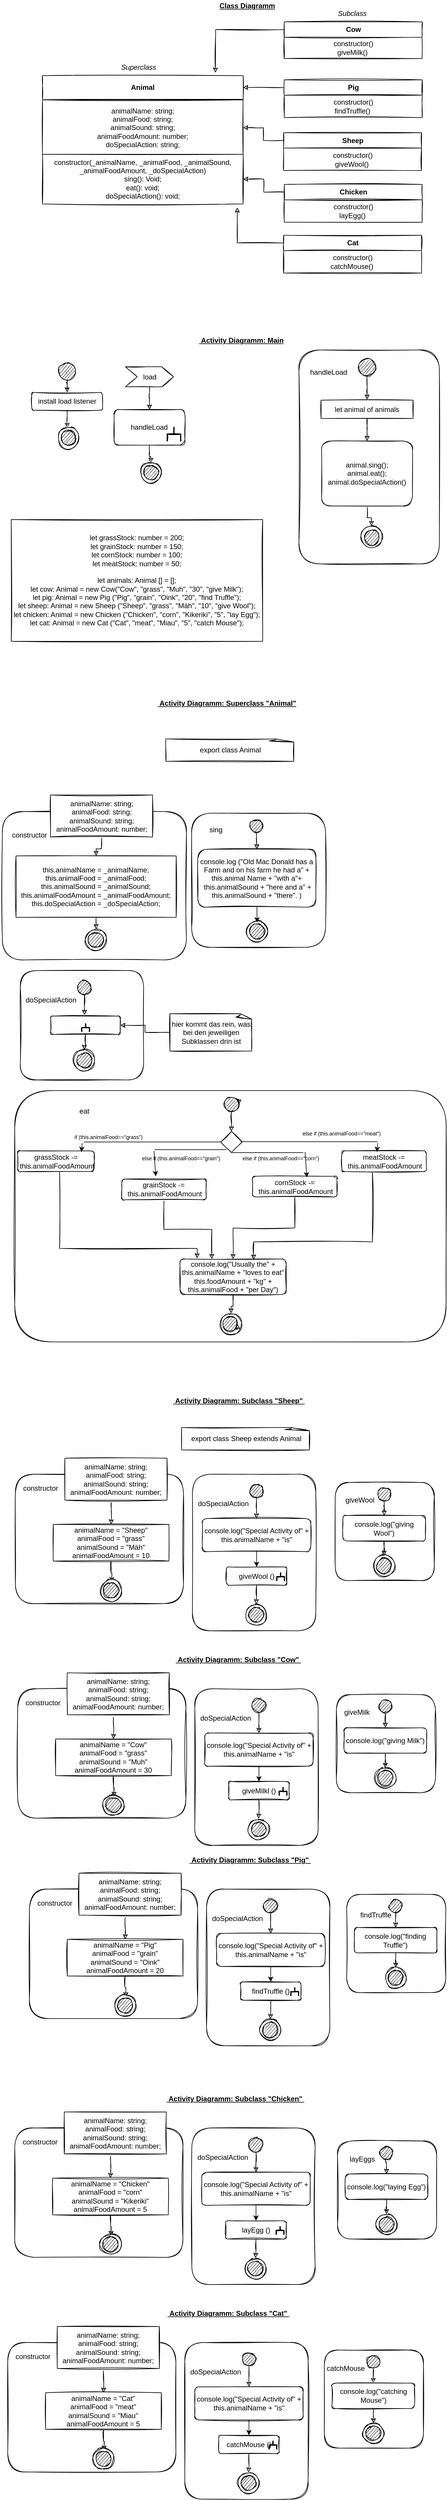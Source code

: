 <mxfile version="14.7.2"><diagram id="C5RBs43oDa-KdzZeNtuy" name="Page-1"><mxGraphModel dx="1186" dy="733" grid="0" gridSize="10" guides="1" tooltips="1" connect="1" arrows="1" fold="1" page="1" pageScale="1" pageWidth="827" pageHeight="1169" background="#ffffff" math="0" shadow="0"><root><mxCell id="WIyWlLk6GJQsqaUBKTNV-0"/><mxCell id="WIyWlLk6GJQsqaUBKTNV-1" parent="WIyWlLk6GJQsqaUBKTNV-0"/><mxCell id="IHjuDItgGOdSkJfU1uL--26" value="" style="whiteSpace=wrap;html=1;fontColor=#000000;fillColor=none;sketch=1;rounded=1;glass=0;" parent="WIyWlLk6GJQsqaUBKTNV-1" vertex="1"><mxGeometry x="336.75" y="1401.75" width="227" height="227" as="geometry"/></mxCell><mxCell id="IHjuDItgGOdSkJfU1uL--74" value="" style="whiteSpace=wrap;html=1;fontColor=#000000;fillColor=none;sketch=1;rounded=1;" parent="WIyWlLk6GJQsqaUBKTNV-1" vertex="1"><mxGeometry x="518.6" y="618" width="238" height="362" as="geometry"/></mxCell><mxCell id="IHjuDItgGOdSkJfU1uL--35" value="" style="whiteSpace=wrap;html=1;fontColor=#000000;fillColor=none;sketch=1;rounded=1;glass=0;" parent="WIyWlLk6GJQsqaUBKTNV-1" vertex="1"><mxGeometry x="36.97" y="1871" width="731" height="425.25" as="geometry"/></mxCell><mxCell id="IHjuDItgGOdSkJfU1uL--16" value="" style="whiteSpace=wrap;html=1;fontColor=#000000;fillColor=none;sketch=1;rounded=1;glass=0;" parent="WIyWlLk6GJQsqaUBKTNV-1" vertex="1"><mxGeometry x="582.0" y="2893" width="168" height="166" as="geometry"/></mxCell><mxCell id="TpeNQ7zD8YxwfU8xn_3V-26" style="edgeStyle=orthogonalEdgeStyle;rounded=0;sketch=1;orthogonalLoop=1;jettySize=auto;html=1;" edge="1" parent="WIyWlLk6GJQsqaUBKTNV-1" source="IHjuDItgGOdSkJfU1uL--0"><mxGeometry relative="1" as="geometry"><mxPoint x="377" y="149" as="targetPoint"/></mxGeometry></mxCell><mxCell id="IHjuDItgGOdSkJfU1uL--0" value="&lt;b&gt;Cow&lt;/b&gt;" style="whiteSpace=wrap;html=1;sketch=1;" parent="WIyWlLk6GJQsqaUBKTNV-1" vertex="1"><mxGeometry x="493.75" y="63" width="233.75" height="26" as="geometry"/></mxCell><mxCell id="IHjuDItgGOdSkJfU1uL--1" value="&lt;b&gt;Animal&lt;/b&gt;" style="whiteSpace=wrap;html=1;sketch=1;" parent="WIyWlLk6GJQsqaUBKTNV-1" vertex="1"><mxGeometry x="84" y="154" width="340" height="40" as="geometry"/></mxCell><mxCell id="IHjuDItgGOdSkJfU1uL--2" value="animalName: string;&lt;br&gt;animalFood: string;&lt;br&gt;animalSound: string;&lt;br&gt;animalFoodAmount: number;&lt;br&gt;doSpecialAction: string;" style="whiteSpace=wrap;html=1;sketch=1;" parent="WIyWlLk6GJQsqaUBKTNV-1" vertex="1"><mxGeometry x="84" y="195" width="340" height="94" as="geometry"/></mxCell><mxCell id="IHjuDItgGOdSkJfU1uL--3" value="constructor(_animalName, _animalFood, _animalSound, _animalFoodAmount, _doSpecialAction)&lt;br&gt;sing(): Void;&lt;br&gt;eat(): void;&lt;br&gt;doSpecialAction(): void;" style="whiteSpace=wrap;html=1;sketch=1;" parent="WIyWlLk6GJQsqaUBKTNV-1" vertex="1"><mxGeometry x="84" y="287" width="340" height="84" as="geometry"/></mxCell><mxCell id="IHjuDItgGOdSkJfU1uL--5" value="Class Diagramm" style="text;html=1;strokeColor=none;fillColor=none;align=center;verticalAlign=middle;whiteSpace=wrap;fontStyle=5;sketch=1;" parent="WIyWlLk6GJQsqaUBKTNV-1" vertex="1"><mxGeometry x="356" y="26" width="150" height="20" as="geometry"/></mxCell><mxCell id="IHjuDItgGOdSkJfU1uL--14" style="edgeStyle=orthogonalEdgeStyle;orthogonalLoop=1;jettySize=auto;html=1;entryX=0.5;entryY=0;entryDx=0;entryDy=0;fontColor=#000000;sketch=1;" parent="WIyWlLk6GJQsqaUBKTNV-1" target="IHjuDItgGOdSkJfU1uL--10" edge="1"><mxGeometry relative="1" as="geometry"><mxPoint x="665.0" y="2924" as="sourcePoint"/></mxGeometry></mxCell><mxCell id="IHjuDItgGOdSkJfU1uL--15" style="edgeStyle=orthogonalEdgeStyle;orthogonalLoop=1;jettySize=auto;html=1;fontColor=#000000;sketch=1;" parent="WIyWlLk6GJQsqaUBKTNV-1" source="IHjuDItgGOdSkJfU1uL--10" edge="1"><mxGeometry relative="1" as="geometry"><mxPoint x="665.0" y="3017" as="targetPoint"/></mxGeometry></mxCell><mxCell id="IHjuDItgGOdSkJfU1uL--10" value="console.log(&quot;giving Milk&quot;)" style="whiteSpace=wrap;html=1;sketch=1;rounded=1;" parent="WIyWlLk6GJQsqaUBKTNV-1" vertex="1"><mxGeometry x="595.0" y="2949" width="140" height="43" as="geometry"/></mxCell><mxCell id="IHjuDItgGOdSkJfU1uL--17" value="giveMilk" style="text;html=1;strokeColor=none;fillColor=none;align=center;verticalAlign=middle;whiteSpace=wrap;fontColor=#000000;sketch=1;" parent="WIyWlLk6GJQsqaUBKTNV-1" vertex="1"><mxGeometry x="567.0" y="2913" width="100" height="20" as="geometry"/></mxCell><mxCell id="IHjuDItgGOdSkJfU1uL--24" style="edgeStyle=orthogonalEdgeStyle;orthogonalLoop=1;jettySize=auto;html=1;entryX=0.5;entryY=0;entryDx=0;entryDy=0;fontColor=#000000;sketch=1;exitX=0.5;exitY=1;exitDx=0;exitDy=0;" parent="WIyWlLk6GJQsqaUBKTNV-1" source="TpeNQ7zD8YxwfU8xn_3V-64" target="IHjuDItgGOdSkJfU1uL--19" edge="1"><mxGeometry relative="1" as="geometry"><mxPoint x="446.333" y="1480.75" as="sourcePoint"/></mxGeometry></mxCell><mxCell id="IHjuDItgGOdSkJfU1uL--19" value="console.log (&quot;Old Mac Donald has a Farm and on his farm he had a&quot; + this.animal Name + &quot;with a&quot;+ &amp;nbsp;this.animalSound + &quot;here and a&quot; + this.animalSound + &quot;there&quot;. )" style="whiteSpace=wrap;html=1;fontColor=#000000;fillColor=none;sketch=1;rounded=1;" parent="WIyWlLk6GJQsqaUBKTNV-1" vertex="1"><mxGeometry x="347.3" y="1462.75" width="200" height="98" as="geometry"/></mxCell><mxCell id="IHjuDItgGOdSkJfU1uL--20" value="sing" style="text;html=1;strokeColor=none;fillColor=none;align=center;verticalAlign=middle;whiteSpace=wrap;fontColor=#000000;sketch=1;" parent="WIyWlLk6GJQsqaUBKTNV-1" vertex="1"><mxGeometry x="322.2" y="1408" width="112.45" height="44" as="geometry"/></mxCell><mxCell id="TpeNQ7zD8YxwfU8xn_3V-388" style="edgeStyle=orthogonalEdgeStyle;rounded=0;sketch=1;jumpStyle=none;orthogonalLoop=1;jettySize=auto;html=1;entryX=0.5;entryY=0;entryDx=0;entryDy=0;fontSize=9;" edge="1" parent="WIyWlLk6GJQsqaUBKTNV-1" source="IHjuDItgGOdSkJfU1uL--29" target="TpeNQ7zD8YxwfU8xn_3V-127"><mxGeometry relative="1" as="geometry"/></mxCell><mxCell id="IHjuDItgGOdSkJfU1uL--29" value="console.log(&quot;Usually the&quot; + this.animalName + &quot;loves to eat&quot; this.foodAmount + &quot;kg&quot; + this.animalFood + &quot;per Day&quot;)" style="whiteSpace=wrap;html=1;fontColor=#000000;fillColor=none;sketch=1;rounded=1;" parent="WIyWlLk6GJQsqaUBKTNV-1" vertex="1"><mxGeometry x="317.04" y="2156" width="180" height="60" as="geometry"/></mxCell><mxCell id="IHjuDItgGOdSkJfU1uL--36" value="eat" style="text;html=1;strokeColor=none;fillColor=none;align=center;verticalAlign=middle;whiteSpace=wrap;fontColor=#000000;sketch=1;" parent="WIyWlLk6GJQsqaUBKTNV-1" vertex="1"><mxGeometry x="115.02" y="1896" width="80" height="20" as="geometry"/></mxCell><mxCell id="IHjuDItgGOdSkJfU1uL--43" style="edgeStyle=orthogonalEdgeStyle;orthogonalLoop=1;jettySize=auto;html=1;fontColor=#000000;sketch=1;" parent="WIyWlLk6GJQsqaUBKTNV-1" source="IHjuDItgGOdSkJfU1uL--37" target="IHjuDItgGOdSkJfU1uL--38" edge="1"><mxGeometry relative="1" as="geometry"/></mxCell><mxCell id="IHjuDItgGOdSkJfU1uL--37" value="" style="ellipse;whiteSpace=wrap;html=1;aspect=fixed;fontColor=#000000;fillColor=#000000;sketch=1;" parent="WIyWlLk6GJQsqaUBKTNV-1" vertex="1"><mxGeometry x="111.32" y="640" width="29" height="29" as="geometry"/></mxCell><mxCell id="IHjuDItgGOdSkJfU1uL--45" style="edgeStyle=orthogonalEdgeStyle;orthogonalLoop=1;jettySize=auto;html=1;entryX=0.5;entryY=0;entryDx=0;entryDy=0;fontColor=#000000;sketch=1;" parent="WIyWlLk6GJQsqaUBKTNV-1" source="IHjuDItgGOdSkJfU1uL--38" edge="1"><mxGeometry relative="1" as="geometry"><mxPoint x="125.82" y="750" as="targetPoint"/></mxGeometry></mxCell><mxCell id="IHjuDItgGOdSkJfU1uL--38" value="install load listener" style="whiteSpace=wrap;html=1;fontColor=#000000;fillColor=none;sketch=1;rounded=1;" parent="WIyWlLk6GJQsqaUBKTNV-1" vertex="1"><mxGeometry x="65.82" y="690" width="120" height="30" as="geometry"/></mxCell><mxCell id="IHjuDItgGOdSkJfU1uL--55" style="edgeStyle=orthogonalEdgeStyle;orthogonalLoop=1;jettySize=auto;html=1;entryX=0.5;entryY=0;entryDx=0;entryDy=0;fontColor=#000000;sketch=1;" parent="WIyWlLk6GJQsqaUBKTNV-1" source="IHjuDItgGOdSkJfU1uL--40" target="IHjuDItgGOdSkJfU1uL--41" edge="1"><mxGeometry relative="1" as="geometry"/></mxCell><mxCell id="IHjuDItgGOdSkJfU1uL--40" value="load" style="shape=step;perimeter=stepPerimeter;whiteSpace=wrap;html=1;fixedSize=1;fontColor=#000000;fillColor=none;sketch=1;" parent="WIyWlLk6GJQsqaUBKTNV-1" vertex="1"><mxGeometry x="224.52" y="646.5" width="81.6" height="34" as="geometry"/></mxCell><mxCell id="IHjuDItgGOdSkJfU1uL--56" style="edgeStyle=orthogonalEdgeStyle;orthogonalLoop=1;jettySize=auto;html=1;entryX=0.5;entryY=0;entryDx=0;entryDy=0;fontColor=#000000;sketch=1;" parent="WIyWlLk6GJQsqaUBKTNV-1" source="IHjuDItgGOdSkJfU1uL--41" edge="1"><mxGeometry relative="1" as="geometry"><mxPoint x="267.32" y="809.0" as="targetPoint"/></mxGeometry></mxCell><mxCell id="IHjuDItgGOdSkJfU1uL--41" value="handleLoad" style="whiteSpace=wrap;html=1;fontColor=#000000;fillColor=none;sketch=1;rounded=1;" parent="WIyWlLk6GJQsqaUBKTNV-1" vertex="1"><mxGeometry x="205.32" y="719" width="120" height="60" as="geometry"/></mxCell><mxCell id="IHjuDItgGOdSkJfU1uL--42" value="" style="strokeWidth=2;html=1;shape=mxgraph.flowchart.annotation_2;align=left;labelPosition=right;pointerEvents=1;fontColor=#000000;fillColor=none;rotation=90;sketch=1;" parent="WIyWlLk6GJQsqaUBKTNV-1" vertex="1"><mxGeometry x="295.32" y="749" width="23" height="23" as="geometry"/></mxCell><mxCell id="IHjuDItgGOdSkJfU1uL--69" style="edgeStyle=orthogonalEdgeStyle;orthogonalLoop=1;jettySize=auto;html=1;fontColor=#000000;sketch=1;" parent="WIyWlLk6GJQsqaUBKTNV-1" source="IHjuDItgGOdSkJfU1uL--58" edge="1"><mxGeometry relative="1" as="geometry"><mxPoint x="213.333" y="1393.0" as="targetPoint"/></mxGeometry></mxCell><mxCell id="IHjuDItgGOdSkJfU1uL--70" style="edgeStyle=orthogonalEdgeStyle;orthogonalLoop=1;jettySize=auto;html=1;entryX=0.5;entryY=0;entryDx=0;entryDy=0;fontColor=#000000;sketch=1;" parent="WIyWlLk6GJQsqaUBKTNV-1" source="IHjuDItgGOdSkJfU1uL--59" edge="1"><mxGeometry relative="1" as="geometry"><mxPoint x="213.3" y="1490.5" as="targetPoint"/></mxGeometry></mxCell><mxCell id="IHjuDItgGOdSkJfU1uL--71" style="edgeStyle=orthogonalEdgeStyle;orthogonalLoop=1;jettySize=auto;html=1;fontColor=#000000;sketch=1;" parent="WIyWlLk6GJQsqaUBKTNV-1" source="IHjuDItgGOdSkJfU1uL--60" edge="1"><mxGeometry relative="1" as="geometry"><mxPoint x="213.333" y="1593" as="targetPoint"/></mxGeometry></mxCell><mxCell id="IHjuDItgGOdSkJfU1uL--72" style="edgeStyle=orthogonalEdgeStyle;orthogonalLoop=1;jettySize=auto;html=1;fontColor=#000000;sketch=1;" parent="WIyWlLk6GJQsqaUBKTNV-1" source="IHjuDItgGOdSkJfU1uL--61" edge="1"><mxGeometry relative="1" as="geometry"><mxPoint x="213.333" y="1693" as="targetPoint"/></mxGeometry></mxCell><mxCell id="TpeNQ7zD8YxwfU8xn_3V-172" style="edgeStyle=orthogonalEdgeStyle;rounded=0;sketch=1;jumpStyle=none;orthogonalLoop=1;jettySize=auto;html=1;" edge="1" parent="WIyWlLk6GJQsqaUBKTNV-1" source="IHjuDItgGOdSkJfU1uL--63"><mxGeometry relative="1" as="geometry"><mxPoint x="634.05" y="702" as="targetPoint"/></mxGeometry></mxCell><mxCell id="IHjuDItgGOdSkJfU1uL--63" value="" style="ellipse;whiteSpace=wrap;html=1;aspect=fixed;fontColor=#000000;fillColor=#000000;sketch=1;" parent="WIyWlLk6GJQsqaUBKTNV-1" vertex="1"><mxGeometry x="619.55" y="633" width="29" height="29" as="geometry"/></mxCell><mxCell id="IHjuDItgGOdSkJfU1uL--75" value="handleLoad" style="text;html=1;strokeColor=none;fillColor=none;align=center;verticalAlign=middle;whiteSpace=wrap;fontColor=#000000;sketch=1;" parent="WIyWlLk6GJQsqaUBKTNV-1" vertex="1"><mxGeometry x="529.05" y="646" width="80" height="20" as="geometry"/></mxCell><mxCell id="TpeNQ7zD8YxwfU8xn_3V-0" value="constructor() &lt;br&gt;giveMilk()&amp;nbsp;" style="whiteSpace=wrap;html=1;sketch=1;" vertex="1" parent="WIyWlLk6GJQsqaUBKTNV-1"><mxGeometry x="493.5" y="89" width="233.75" height="36" as="geometry"/></mxCell><mxCell id="TpeNQ7zD8YxwfU8xn_3V-8" value="" style="group;sketch=1;" vertex="1" connectable="0" parent="WIyWlLk6GJQsqaUBKTNV-1"><mxGeometry x="647.0" y="3016" width="36" height="36" as="geometry"/></mxCell><mxCell id="TpeNQ7zD8YxwfU8xn_3V-9" value="" style="ellipse;whiteSpace=wrap;html=1;aspect=fixed;sketch=1;" vertex="1" parent="TpeNQ7zD8YxwfU8xn_3V-8"><mxGeometry width="36" height="36" as="geometry"/></mxCell><mxCell id="TpeNQ7zD8YxwfU8xn_3V-10" value="" style="ellipse;whiteSpace=wrap;html=1;aspect=fixed;fillColor=#000000;sketch=1;" vertex="1" parent="TpeNQ7zD8YxwfU8xn_3V-8"><mxGeometry x="5.25" y="5.25" width="25.5" height="25.5" as="geometry"/></mxCell><mxCell id="TpeNQ7zD8YxwfU8xn_3V-12" value="" style="group;sketch=1;" vertex="1" connectable="0" parent="WIyWlLk6GJQsqaUBKTNV-1"><mxGeometry x="110.07" y="749" width="36" height="36" as="geometry"/></mxCell><mxCell id="TpeNQ7zD8YxwfU8xn_3V-13" value="" style="ellipse;whiteSpace=wrap;html=1;aspect=fixed;sketch=1;" vertex="1" parent="TpeNQ7zD8YxwfU8xn_3V-12"><mxGeometry width="36" height="36" as="geometry"/></mxCell><mxCell id="TpeNQ7zD8YxwfU8xn_3V-14" value="" style="ellipse;whiteSpace=wrap;html=1;aspect=fixed;fillColor=#000000;sketch=1;" vertex="1" parent="TpeNQ7zD8YxwfU8xn_3V-12"><mxGeometry x="5.25" y="5.25" width="25.5" height="25.5" as="geometry"/></mxCell><mxCell id="TpeNQ7zD8YxwfU8xn_3V-15" value="" style="group;sketch=1;" vertex="1" connectable="0" parent="WIyWlLk6GJQsqaUBKTNV-1"><mxGeometry x="250.07" y="807.5" width="36" height="36" as="geometry"/></mxCell><mxCell id="TpeNQ7zD8YxwfU8xn_3V-16" value="" style="ellipse;whiteSpace=wrap;html=1;aspect=fixed;sketch=1;" vertex="1" parent="TpeNQ7zD8YxwfU8xn_3V-15"><mxGeometry width="36" height="36" as="geometry"/></mxCell><mxCell id="TpeNQ7zD8YxwfU8xn_3V-17" value="" style="ellipse;whiteSpace=wrap;html=1;aspect=fixed;fillColor=#000000;sketch=1;" vertex="1" parent="TpeNQ7zD8YxwfU8xn_3V-15"><mxGeometry x="5.25" y="5.25" width="25.5" height="25.5" as="geometry"/></mxCell><mxCell id="TpeNQ7zD8YxwfU8xn_3V-27" style="edgeStyle=orthogonalEdgeStyle;rounded=0;sketch=1;orthogonalLoop=1;jettySize=auto;html=1;entryX=1;entryY=0.5;entryDx=0;entryDy=0;" edge="1" parent="WIyWlLk6GJQsqaUBKTNV-1" source="TpeNQ7zD8YxwfU8xn_3V-18" target="IHjuDItgGOdSkJfU1uL--1"><mxGeometry relative="1" as="geometry"/></mxCell><mxCell id="TpeNQ7zD8YxwfU8xn_3V-18" value="&lt;b&gt;Pig&lt;/b&gt;" style="whiteSpace=wrap;html=1;sketch=1;" vertex="1" parent="WIyWlLk6GJQsqaUBKTNV-1"><mxGeometry x="493.75" y="161" width="233.75" height="26" as="geometry"/></mxCell><mxCell id="TpeNQ7zD8YxwfU8xn_3V-19" value="constructor() &lt;br&gt;findTruffle()&amp;nbsp;" style="whiteSpace=wrap;html=1;sketch=1;" vertex="1" parent="WIyWlLk6GJQsqaUBKTNV-1"><mxGeometry x="493.75" y="187" width="233.75" height="38" as="geometry"/></mxCell><mxCell id="TpeNQ7zD8YxwfU8xn_3V-28" style="edgeStyle=orthogonalEdgeStyle;rounded=0;sketch=1;orthogonalLoop=1;jettySize=auto;html=1;entryX=1;entryY=0.5;entryDx=0;entryDy=0;" edge="1" parent="WIyWlLk6GJQsqaUBKTNV-1" source="TpeNQ7zD8YxwfU8xn_3V-20" target="IHjuDItgGOdSkJfU1uL--2"><mxGeometry relative="1" as="geometry"/></mxCell><mxCell id="TpeNQ7zD8YxwfU8xn_3V-20" value="&lt;b&gt;Sheep&lt;/b&gt;" style="whiteSpace=wrap;html=1;sketch=1;" vertex="1" parent="WIyWlLk6GJQsqaUBKTNV-1"><mxGeometry x="492.5" y="250.5" width="233.75" height="26" as="geometry"/></mxCell><mxCell id="TpeNQ7zD8YxwfU8xn_3V-21" value="constructor() &lt;br&gt;giveWool()&amp;nbsp;" style="whiteSpace=wrap;html=1;sketch=1;" vertex="1" parent="WIyWlLk6GJQsqaUBKTNV-1"><mxGeometry x="492.5" y="276.5" width="233.75" height="38" as="geometry"/></mxCell><mxCell id="TpeNQ7zD8YxwfU8xn_3V-29" style="edgeStyle=orthogonalEdgeStyle;rounded=0;sketch=1;orthogonalLoop=1;jettySize=auto;html=1;" edge="1" parent="WIyWlLk6GJQsqaUBKTNV-1" source="TpeNQ7zD8YxwfU8xn_3V-22" target="IHjuDItgGOdSkJfU1uL--3"><mxGeometry relative="1" as="geometry"/></mxCell><mxCell id="TpeNQ7zD8YxwfU8xn_3V-22" value="&lt;b&gt;Chicken&lt;/b&gt;" style="whiteSpace=wrap;html=1;sketch=1;" vertex="1" parent="WIyWlLk6GJQsqaUBKTNV-1"><mxGeometry x="493.75" y="338" width="233.75" height="26" as="geometry"/></mxCell><mxCell id="TpeNQ7zD8YxwfU8xn_3V-23" value="constructor()&lt;br&gt;layEgg()&amp;nbsp;" style="whiteSpace=wrap;html=1;sketch=1;" vertex="1" parent="WIyWlLk6GJQsqaUBKTNV-1"><mxGeometry x="493.75" y="364" width="233.75" height="38" as="geometry"/></mxCell><mxCell id="TpeNQ7zD8YxwfU8xn_3V-30" style="edgeStyle=orthogonalEdgeStyle;rounded=0;sketch=1;orthogonalLoop=1;jettySize=auto;html=1;entryX=0.971;entryY=1.071;entryDx=0;entryDy=0;entryPerimeter=0;" edge="1" parent="WIyWlLk6GJQsqaUBKTNV-1" source="TpeNQ7zD8YxwfU8xn_3V-24" target="IHjuDItgGOdSkJfU1uL--3"><mxGeometry relative="1" as="geometry"/></mxCell><mxCell id="TpeNQ7zD8YxwfU8xn_3V-24" value="&lt;b&gt;Cat&lt;/b&gt;" style="whiteSpace=wrap;html=1;sketch=1;" vertex="1" parent="WIyWlLk6GJQsqaUBKTNV-1"><mxGeometry x="492.5" y="424" width="233.75" height="26" as="geometry"/></mxCell><mxCell id="TpeNQ7zD8YxwfU8xn_3V-25" value="constructor() &lt;br&gt;catchMouse()&amp;nbsp;" style="whiteSpace=wrap;html=1;sketch=1;" vertex="1" parent="WIyWlLk6GJQsqaUBKTNV-1"><mxGeometry x="492.5" y="450" width="233.75" height="38" as="geometry"/></mxCell><mxCell id="TpeNQ7zD8YxwfU8xn_3V-31" value="&amp;nbsp;Activity Diagramm: Main" style="text;html=1;strokeColor=none;fillColor=none;align=center;verticalAlign=middle;whiteSpace=wrap;fontStyle=5;sketch=1;" vertex="1" parent="WIyWlLk6GJQsqaUBKTNV-1"><mxGeometry x="305.6" y="592" width="230" height="20" as="geometry"/></mxCell><mxCell id="TpeNQ7zD8YxwfU8xn_3V-32" value="let grassStock: number = 200;&lt;br&gt;let grainStock: number = 150;&lt;br&gt;let cornStock: number = 100;&lt;br&gt;let meatStock: number = 50;&lt;br&gt;&lt;br&gt;let animals: Animal [] = [];&lt;br&gt;let cow: Animal = new Cow(&quot;Cow&quot;, &quot;grass&quot;, &quot;Muh&quot;, &quot;30&quot;, &quot;give Milk&quot;);&lt;br&gt;let pig: Animal = new Pig (&quot;Pig&quot;, &quot;grain&quot;, &quot;Oink&quot;, &quot;20&quot;, &quot;find Truffle&quot;);&lt;br&gt;let sheep: Animal = new Sheep (&quot;Sheep&quot;, &quot;grass&quot;, &quot;Mäh&quot;, &quot;10&quot;, &quot;give Wool&quot;);&lt;br&gt;let chicken: Animal = new Chicken (&quot;Chicken&quot;, &quot;corn&quot;, &quot;Kikeriki&quot;, &quot;5&quot;, &quot;lay Egg&quot;);&lt;br&gt;let cat: Animal = new Cat (&quot;Cat&quot;, &quot;meat&quot;, &quot;Miau&quot;, &quot;5&quot;, &quot;catch Mouse&quot;);" style="rounded=0;whiteSpace=wrap;html=1;sketch=1;strokeColor=#000000;" vertex="1" parent="WIyWlLk6GJQsqaUBKTNV-1"><mxGeometry x="31" y="905" width="426.15" height="206" as="geometry"/></mxCell><mxCell id="TpeNQ7zD8YxwfU8xn_3V-178" style="edgeStyle=orthogonalEdgeStyle;rounded=0;sketch=1;jumpStyle=none;orthogonalLoop=1;jettySize=auto;html=1;entryX=0.5;entryY=0;entryDx=0;entryDy=0;" edge="1" parent="WIyWlLk6GJQsqaUBKTNV-1" source="TpeNQ7zD8YxwfU8xn_3V-35" target="TpeNQ7zD8YxwfU8xn_3V-177"><mxGeometry relative="1" as="geometry"/></mxCell><mxCell id="TpeNQ7zD8YxwfU8xn_3V-35" value="animal.sing();&lt;br&gt;animal.eat();&lt;br&gt;animal.doSpecialAction()" style="rounded=1;whiteSpace=wrap;html=1;sketch=1;strokeColor=#000000;" vertex="1" parent="WIyWlLk6GJQsqaUBKTNV-1"><mxGeometry x="557.08" y="772" width="153.95" height="110" as="geometry"/></mxCell><mxCell id="TpeNQ7zD8YxwfU8xn_3V-42" style="edgeStyle=orthogonalEdgeStyle;rounded=0;sketch=1;orthogonalLoop=1;jettySize=auto;html=1;entryX=0.5;entryY=0;entryDx=0;entryDy=0;" edge="1" parent="WIyWlLk6GJQsqaUBKTNV-1" target="TpeNQ7zD8YxwfU8xn_3V-37"><mxGeometry relative="1" as="geometry"><mxPoint x="626.1" y="861" as="sourcePoint"/></mxGeometry></mxCell><mxCell id="TpeNQ7zD8YxwfU8xn_3V-43" style="edgeStyle=orthogonalEdgeStyle;rounded=0;sketch=1;orthogonalLoop=1;jettySize=auto;html=1;entryX=0.5;entryY=0;entryDx=0;entryDy=0;" edge="1" parent="WIyWlLk6GJQsqaUBKTNV-1" target="TpeNQ7zD8YxwfU8xn_3V-39"><mxGeometry relative="1" as="geometry"><mxPoint x="626.1" y="936" as="sourcePoint"/></mxGeometry></mxCell><mxCell id="TpeNQ7zD8YxwfU8xn_3V-44" style="edgeStyle=orthogonalEdgeStyle;rounded=0;sketch=1;orthogonalLoop=1;jettySize=auto;html=1;entryX=0.5;entryY=0;entryDx=0;entryDy=0;" edge="1" parent="WIyWlLk6GJQsqaUBKTNV-1" target="TpeNQ7zD8YxwfU8xn_3V-38"><mxGeometry relative="1" as="geometry"><mxPoint x="626.1" y="1010" as="sourcePoint"/></mxGeometry></mxCell><mxCell id="TpeNQ7zD8YxwfU8xn_3V-47" value="" style="whiteSpace=wrap;html=1;fontColor=#000000;fillColor=none;sketch=1;rounded=1;glass=0;" vertex="1" parent="WIyWlLk6GJQsqaUBKTNV-1"><mxGeometry x="16" y="1399" width="312" height="251" as="geometry"/></mxCell><mxCell id="TpeNQ7zD8YxwfU8xn_3V-256" style="edgeStyle=orthogonalEdgeStyle;rounded=0;sketch=1;jumpStyle=none;orthogonalLoop=1;jettySize=auto;html=1;entryX=0.5;entryY=0;entryDx=0;entryDy=0;" edge="1" parent="WIyWlLk6GJQsqaUBKTNV-1" source="TpeNQ7zD8YxwfU8xn_3V-49" target="TpeNQ7zD8YxwfU8xn_3V-54"><mxGeometry relative="1" as="geometry"/></mxCell><mxCell id="TpeNQ7zD8YxwfU8xn_3V-49" value="this.animalName = _animalName;&lt;br&gt;this.animalFood = _animalFood;&lt;br&gt;this.animalSound = _animalSound;&lt;br&gt;this.animalFoodAmount = _animalFoodAmount;&lt;br&gt;this.doSpecialAction = _doSpecialAction;" style="whiteSpace=wrap;html=1;sketch=1;" vertex="1" parent="WIyWlLk6GJQsqaUBKTNV-1"><mxGeometry x="39.1" y="1474" width="271.45" height="104" as="geometry"/></mxCell><mxCell id="TpeNQ7zD8YxwfU8xn_3V-52" value="constructor" style="text;html=1;strokeColor=none;fillColor=none;align=center;verticalAlign=middle;whiteSpace=wrap;fontColor=#000000;sketch=1;" vertex="1" parent="WIyWlLk6GJQsqaUBKTNV-1"><mxGeometry x="12.0" y="1429" width="100" height="20" as="geometry"/></mxCell><mxCell id="TpeNQ7zD8YxwfU8xn_3V-64" value="" style="ellipse;whiteSpace=wrap;html=1;aspect=fixed;rounded=1;glass=0;sketch=1;strokeColor=#000000;fillColor=#000000;" vertex="1" parent="WIyWlLk6GJQsqaUBKTNV-1"><mxGeometry x="435.35" y="1412.75" width="22" height="22" as="geometry"/></mxCell><mxCell id="TpeNQ7zD8YxwfU8xn_3V-71" style="edgeStyle=orthogonalEdgeStyle;rounded=0;sketch=1;orthogonalLoop=1;jettySize=auto;html=1;exitX=0.5;exitY=1;exitDx=0;exitDy=0;" edge="1" parent="WIyWlLk6GJQsqaUBKTNV-1" source="IHjuDItgGOdSkJfU1uL--36" target="IHjuDItgGOdSkJfU1uL--36"><mxGeometry relative="1" as="geometry"/></mxCell><mxCell id="TpeNQ7zD8YxwfU8xn_3V-72" value="" style="ellipse;whiteSpace=wrap;html=1;aspect=fixed;rounded=1;glass=0;sketch=1;strokeColor=#000000;fillColor=#000000;" vertex="1" parent="WIyWlLk6GJQsqaUBKTNV-1"><mxGeometry x="654.0" y="2902" width="22" height="22" as="geometry"/></mxCell><mxCell id="TpeNQ7zD8YxwfU8xn_3V-73" value="" style="whiteSpace=wrap;html=1;fontColor=#000000;fillColor=none;sketch=1;rounded=1;glass=0;" vertex="1" parent="WIyWlLk6GJQsqaUBKTNV-1"><mxGeometry x="599.49" y="3231" width="168" height="166" as="geometry"/></mxCell><mxCell id="TpeNQ7zD8YxwfU8xn_3V-74" style="edgeStyle=orthogonalEdgeStyle;orthogonalLoop=1;jettySize=auto;html=1;entryX=0.5;entryY=0;entryDx=0;entryDy=0;fontColor=#000000;sketch=1;" edge="1" target="TpeNQ7zD8YxwfU8xn_3V-76" parent="WIyWlLk6GJQsqaUBKTNV-1"><mxGeometry relative="1" as="geometry"><mxPoint x="682.49" y="3262" as="sourcePoint"/></mxGeometry></mxCell><mxCell id="TpeNQ7zD8YxwfU8xn_3V-75" style="edgeStyle=orthogonalEdgeStyle;orthogonalLoop=1;jettySize=auto;html=1;fontColor=#000000;sketch=1;" edge="1" source="TpeNQ7zD8YxwfU8xn_3V-76" parent="WIyWlLk6GJQsqaUBKTNV-1"><mxGeometry relative="1" as="geometry"><mxPoint x="682.49" y="3355" as="targetPoint"/></mxGeometry></mxCell><mxCell id="TpeNQ7zD8YxwfU8xn_3V-76" value="console.log(&quot;finding Truffle&quot;)" style="whiteSpace=wrap;html=1;sketch=1;rounded=1;" vertex="1" parent="WIyWlLk6GJQsqaUBKTNV-1"><mxGeometry x="612.49" y="3287" width="140" height="43" as="geometry"/></mxCell><mxCell id="TpeNQ7zD8YxwfU8xn_3V-77" value="findTruffle" style="text;html=1;strokeColor=none;fillColor=none;align=center;verticalAlign=middle;whiteSpace=wrap;fontColor=#000000;sketch=1;" vertex="1" parent="WIyWlLk6GJQsqaUBKTNV-1"><mxGeometry x="599.49" y="3256" width="100" height="20" as="geometry"/></mxCell><mxCell id="TpeNQ7zD8YxwfU8xn_3V-78" value="" style="group;sketch=1;" vertex="1" connectable="0" parent="WIyWlLk6GJQsqaUBKTNV-1"><mxGeometry x="664.49" y="3354" width="36" height="36" as="geometry"/></mxCell><mxCell id="TpeNQ7zD8YxwfU8xn_3V-79" value="" style="ellipse;whiteSpace=wrap;html=1;aspect=fixed;sketch=1;" vertex="1" parent="TpeNQ7zD8YxwfU8xn_3V-78"><mxGeometry width="36" height="36" as="geometry"/></mxCell><mxCell id="TpeNQ7zD8YxwfU8xn_3V-80" value="" style="ellipse;whiteSpace=wrap;html=1;aspect=fixed;fillColor=#000000;sketch=1;" vertex="1" parent="TpeNQ7zD8YxwfU8xn_3V-78"><mxGeometry x="5.25" y="5.25" width="25.5" height="25.5" as="geometry"/></mxCell><mxCell id="TpeNQ7zD8YxwfU8xn_3V-81" value="" style="ellipse;whiteSpace=wrap;html=1;aspect=fixed;rounded=1;glass=0;sketch=1;strokeColor=#000000;fillColor=#000000;" vertex="1" parent="WIyWlLk6GJQsqaUBKTNV-1"><mxGeometry x="671.49" y="3240" width="22" height="22" as="geometry"/></mxCell><mxCell id="TpeNQ7zD8YxwfU8xn_3V-82" value="" style="whiteSpace=wrap;html=1;fontColor=#000000;fillColor=none;sketch=1;rounded=1;glass=0;" vertex="1" parent="WIyWlLk6GJQsqaUBKTNV-1"><mxGeometry x="580" y="2534" width="168" height="166" as="geometry"/></mxCell><mxCell id="TpeNQ7zD8YxwfU8xn_3V-83" style="edgeStyle=orthogonalEdgeStyle;orthogonalLoop=1;jettySize=auto;html=1;entryX=0.5;entryY=0;entryDx=0;entryDy=0;fontColor=#000000;sketch=1;" edge="1" target="TpeNQ7zD8YxwfU8xn_3V-85" parent="WIyWlLk6GJQsqaUBKTNV-1" source="TpeNQ7zD8YxwfU8xn_3V-89"><mxGeometry relative="1" as="geometry"><mxPoint x="663" y="2565" as="sourcePoint"/></mxGeometry></mxCell><mxCell id="TpeNQ7zD8YxwfU8xn_3V-84" style="edgeStyle=orthogonalEdgeStyle;orthogonalLoop=1;jettySize=auto;html=1;fontColor=#000000;sketch=1;" edge="1" source="TpeNQ7zD8YxwfU8xn_3V-85" parent="WIyWlLk6GJQsqaUBKTNV-1"><mxGeometry relative="1" as="geometry"><mxPoint x="663" y="2658" as="targetPoint"/></mxGeometry></mxCell><mxCell id="TpeNQ7zD8YxwfU8xn_3V-85" value="console.log(&quot;giving Wool&quot;)" style="whiteSpace=wrap;html=1;sketch=1;rounded=1;" vertex="1" parent="WIyWlLk6GJQsqaUBKTNV-1"><mxGeometry x="593" y="2590" width="140" height="43" as="geometry"/></mxCell><mxCell id="TpeNQ7zD8YxwfU8xn_3V-86" value="" style="group;sketch=1;" vertex="1" connectable="0" parent="WIyWlLk6GJQsqaUBKTNV-1"><mxGeometry x="645" y="2657" width="36" height="36" as="geometry"/></mxCell><mxCell id="TpeNQ7zD8YxwfU8xn_3V-87" value="" style="ellipse;whiteSpace=wrap;html=1;aspect=fixed;sketch=1;" vertex="1" parent="TpeNQ7zD8YxwfU8xn_3V-86"><mxGeometry width="36" height="36" as="geometry"/></mxCell><mxCell id="TpeNQ7zD8YxwfU8xn_3V-88" value="" style="ellipse;whiteSpace=wrap;html=1;aspect=fixed;fillColor=#000000;sketch=1;" vertex="1" parent="TpeNQ7zD8YxwfU8xn_3V-86"><mxGeometry x="5.25" y="5.25" width="25.5" height="25.5" as="geometry"/></mxCell><mxCell id="TpeNQ7zD8YxwfU8xn_3V-89" value="" style="ellipse;whiteSpace=wrap;html=1;aspect=fixed;rounded=1;glass=0;sketch=1;strokeColor=#000000;fillColor=#000000;" vertex="1" parent="WIyWlLk6GJQsqaUBKTNV-1"><mxGeometry x="652" y="2543" width="22" height="22" as="geometry"/></mxCell><mxCell id="TpeNQ7zD8YxwfU8xn_3V-90" value="giveWool" style="text;html=1;strokeColor=none;fillColor=none;align=center;verticalAlign=middle;whiteSpace=wrap;fontColor=#000000;sketch=1;" vertex="1" parent="WIyWlLk6GJQsqaUBKTNV-1"><mxGeometry x="572" y="2554" width="100" height="20" as="geometry"/></mxCell><mxCell id="TpeNQ7zD8YxwfU8xn_3V-91" value="" style="whiteSpace=wrap;html=1;fontColor=#000000;fillColor=none;sketch=1;rounded=1;glass=0;" vertex="1" parent="WIyWlLk6GJQsqaUBKTNV-1"><mxGeometry x="584" y="3648" width="168" height="166" as="geometry"/></mxCell><mxCell id="TpeNQ7zD8YxwfU8xn_3V-92" style="edgeStyle=orthogonalEdgeStyle;orthogonalLoop=1;jettySize=auto;html=1;entryX=0.5;entryY=0;entryDx=0;entryDy=0;fontColor=#000000;sketch=1;" edge="1" target="TpeNQ7zD8YxwfU8xn_3V-94" parent="WIyWlLk6GJQsqaUBKTNV-1"><mxGeometry relative="1" as="geometry"><mxPoint x="662" y="3679" as="sourcePoint"/></mxGeometry></mxCell><mxCell id="TpeNQ7zD8YxwfU8xn_3V-93" style="edgeStyle=orthogonalEdgeStyle;orthogonalLoop=1;jettySize=auto;html=1;fontColor=#000000;sketch=1;" edge="1" source="TpeNQ7zD8YxwfU8xn_3V-94" parent="WIyWlLk6GJQsqaUBKTNV-1"><mxGeometry relative="1" as="geometry"><mxPoint x="667" y="3772" as="targetPoint"/></mxGeometry></mxCell><mxCell id="TpeNQ7zD8YxwfU8xn_3V-94" value="console.log(&quot;laying Egg&quot;)" style="whiteSpace=wrap;html=1;sketch=1;rounded=1;" vertex="1" parent="WIyWlLk6GJQsqaUBKTNV-1"><mxGeometry x="597" y="3704" width="140" height="43" as="geometry"/></mxCell><mxCell id="TpeNQ7zD8YxwfU8xn_3V-95" value="" style="group;sketch=1;" vertex="1" connectable="0" parent="WIyWlLk6GJQsqaUBKTNV-1"><mxGeometry x="649" y="3771" width="36" height="36" as="geometry"/></mxCell><mxCell id="TpeNQ7zD8YxwfU8xn_3V-96" value="" style="ellipse;whiteSpace=wrap;html=1;aspect=fixed;sketch=1;" vertex="1" parent="TpeNQ7zD8YxwfU8xn_3V-95"><mxGeometry width="36" height="36" as="geometry"/></mxCell><mxCell id="TpeNQ7zD8YxwfU8xn_3V-97" value="" style="ellipse;whiteSpace=wrap;html=1;aspect=fixed;fillColor=#000000;sketch=1;" vertex="1" parent="TpeNQ7zD8YxwfU8xn_3V-95"><mxGeometry x="5.25" y="5.25" width="25.5" height="25.5" as="geometry"/></mxCell><mxCell id="TpeNQ7zD8YxwfU8xn_3V-98" value="" style="ellipse;whiteSpace=wrap;html=1;aspect=fixed;rounded=1;glass=0;sketch=1;strokeColor=#000000;fillColor=#000000;" vertex="1" parent="WIyWlLk6GJQsqaUBKTNV-1"><mxGeometry x="656" y="3657" width="22" height="22" as="geometry"/></mxCell><mxCell id="TpeNQ7zD8YxwfU8xn_3V-99" value="" style="whiteSpace=wrap;html=1;fontColor=#000000;fillColor=none;sketch=1;rounded=1;glass=0;" vertex="1" parent="WIyWlLk6GJQsqaUBKTNV-1"><mxGeometry x="561.6" y="4001.75" width="168" height="166" as="geometry"/></mxCell><mxCell id="TpeNQ7zD8YxwfU8xn_3V-100" style="edgeStyle=orthogonalEdgeStyle;orthogonalLoop=1;jettySize=auto;html=1;entryX=0.5;entryY=0;entryDx=0;entryDy=0;fontColor=#000000;sketch=1;" edge="1" target="TpeNQ7zD8YxwfU8xn_3V-102" parent="WIyWlLk6GJQsqaUBKTNV-1"><mxGeometry relative="1" as="geometry"><mxPoint x="644.6" y="4032.75" as="sourcePoint"/></mxGeometry></mxCell><mxCell id="TpeNQ7zD8YxwfU8xn_3V-101" style="edgeStyle=orthogonalEdgeStyle;orthogonalLoop=1;jettySize=auto;html=1;fontColor=#000000;sketch=1;" edge="1" source="TpeNQ7zD8YxwfU8xn_3V-102" parent="WIyWlLk6GJQsqaUBKTNV-1"><mxGeometry relative="1" as="geometry"><mxPoint x="644.6" y="4125.75" as="targetPoint"/></mxGeometry></mxCell><mxCell id="TpeNQ7zD8YxwfU8xn_3V-102" value="console.log(&quot;catching Mouse&quot;)" style="whiteSpace=wrap;html=1;sketch=1;rounded=1;" vertex="1" parent="WIyWlLk6GJQsqaUBKTNV-1"><mxGeometry x="574.6" y="4057.75" width="140" height="43" as="geometry"/></mxCell><mxCell id="TpeNQ7zD8YxwfU8xn_3V-103" value="" style="group;sketch=1;" vertex="1" connectable="0" parent="WIyWlLk6GJQsqaUBKTNV-1"><mxGeometry x="626.6" y="4124.75" width="36" height="36" as="geometry"/></mxCell><mxCell id="TpeNQ7zD8YxwfU8xn_3V-104" value="" style="ellipse;whiteSpace=wrap;html=1;aspect=fixed;sketch=1;" vertex="1" parent="TpeNQ7zD8YxwfU8xn_3V-103"><mxGeometry width="36" height="36" as="geometry"/></mxCell><mxCell id="TpeNQ7zD8YxwfU8xn_3V-105" value="" style="ellipse;whiteSpace=wrap;html=1;aspect=fixed;fillColor=#000000;sketch=1;" vertex="1" parent="TpeNQ7zD8YxwfU8xn_3V-103"><mxGeometry x="5.25" y="5.25" width="25.5" height="25.5" as="geometry"/></mxCell><mxCell id="TpeNQ7zD8YxwfU8xn_3V-106" value="" style="ellipse;whiteSpace=wrap;html=1;aspect=fixed;rounded=1;glass=0;sketch=1;strokeColor=#000000;fillColor=#000000;" vertex="1" parent="WIyWlLk6GJQsqaUBKTNV-1"><mxGeometry x="633.6" y="4010.75" width="22" height="22" as="geometry"/></mxCell><mxCell id="TpeNQ7zD8YxwfU8xn_3V-107" value="catchMouse" style="text;html=1;strokeColor=none;fillColor=none;align=center;verticalAlign=middle;whiteSpace=wrap;fontColor=#000000;sketch=1;" vertex="1" parent="WIyWlLk6GJQsqaUBKTNV-1"><mxGeometry x="547.6" y="4022.75" width="100" height="20" as="geometry"/></mxCell><mxCell id="TpeNQ7zD8YxwfU8xn_3V-108" value="layEggs" style="text;html=1;strokeColor=none;fillColor=none;align=center;verticalAlign=middle;whiteSpace=wrap;fontColor=#000000;sketch=1;" vertex="1" parent="WIyWlLk6GJQsqaUBKTNV-1"><mxGeometry x="567" y="3669" width="118.45" height="20" as="geometry"/></mxCell><mxCell id="TpeNQ7zD8YxwfU8xn_3V-110" value="" style="ellipse;whiteSpace=wrap;html=1;aspect=fixed;fillColor=#000000;sketch=1;" vertex="1" parent="WIyWlLk6GJQsqaUBKTNV-1"><mxGeometry x="435.55" y="1589" width="25.5" height="25.5" as="geometry"/></mxCell><mxCell id="TpeNQ7zD8YxwfU8xn_3V-111" value="" style="ellipse;whiteSpace=wrap;html=1;aspect=fixed;sketch=1;fillColor=none;" vertex="1" parent="WIyWlLk6GJQsqaUBKTNV-1"><mxGeometry x="429.3" y="1583.75" width="36" height="36" as="geometry"/></mxCell><mxCell id="TpeNQ7zD8YxwfU8xn_3V-112" value="" style="rounded=1;whiteSpace=wrap;html=1;glass=0;sketch=1;strokeColor=#000000;fillColor=none;" vertex="1" parent="WIyWlLk6GJQsqaUBKTNV-1"><mxGeometry x="46.41" y="1668" width="209" height="185" as="geometry"/></mxCell><mxCell id="TpeNQ7zD8YxwfU8xn_3V-114" value="doSpecialAction" style="text;html=1;strokeColor=none;fillColor=none;align=center;verticalAlign=middle;whiteSpace=wrap;rounded=0;glass=0;sketch=1;" vertex="1" parent="WIyWlLk6GJQsqaUBKTNV-1"><mxGeometry x="40.41" y="1708" width="117" height="20" as="geometry"/></mxCell><mxCell id="TpeNQ7zD8YxwfU8xn_3V-118" value="" style="edgeStyle=orthogonalEdgeStyle;rounded=0;sketch=1;orthogonalLoop=1;jettySize=auto;html=1;" edge="1" parent="WIyWlLk6GJQsqaUBKTNV-1" source="TpeNQ7zD8YxwfU8xn_3V-115"><mxGeometry relative="1" as="geometry"><mxPoint x="155.127" y="1743" as="targetPoint"/></mxGeometry></mxCell><mxCell id="TpeNQ7zD8YxwfU8xn_3V-115" value="" style="ellipse;whiteSpace=wrap;html=1;aspect=fixed;rounded=1;glass=0;sketch=1;strokeColor=#000000;fillColor=#000000;" vertex="1" parent="WIyWlLk6GJQsqaUBKTNV-1"><mxGeometry x="143.52" y="1685" width="23" height="23" as="geometry"/></mxCell><mxCell id="TpeNQ7zD8YxwfU8xn_3V-119" value="" style="group;sketch=1;" vertex="1" connectable="0" parent="WIyWlLk6GJQsqaUBKTNV-1"><mxGeometry x="137.02" y="1802" width="36" height="36" as="geometry"/></mxCell><mxCell id="TpeNQ7zD8YxwfU8xn_3V-120" value="" style="ellipse;whiteSpace=wrap;html=1;aspect=fixed;sketch=1;" vertex="1" parent="TpeNQ7zD8YxwfU8xn_3V-119"><mxGeometry width="36" height="36" as="geometry"/></mxCell><mxCell id="TpeNQ7zD8YxwfU8xn_3V-121" value="" style="ellipse;whiteSpace=wrap;html=1;aspect=fixed;fillColor=#000000;sketch=1;" vertex="1" parent="TpeNQ7zD8YxwfU8xn_3V-119"><mxGeometry x="5.25" y="5.25" width="25.5" height="25.5" as="geometry"/></mxCell><mxCell id="TpeNQ7zD8YxwfU8xn_3V-127" value="" style="ellipse;whiteSpace=wrap;html=1;aspect=fixed;sketch=1;" vertex="1" parent="WIyWlLk6GJQsqaUBKTNV-1"><mxGeometry x="385.6" y="2248" width="36" height="36" as="geometry"/></mxCell><mxCell id="TpeNQ7zD8YxwfU8xn_3V-126" value="" style="ellipse;whiteSpace=wrap;html=1;aspect=fixed;fillColor=#000000;sketch=1;" vertex="1" parent="WIyWlLk6GJQsqaUBKTNV-1"><mxGeometry x="389.15" y="2253.25" width="25.5" height="25.5" as="geometry"/></mxCell><mxCell id="TpeNQ7zD8YxwfU8xn_3V-54" value="" style="ellipse;whiteSpace=wrap;html=1;aspect=fixed;sketch=1;" vertex="1" parent="WIyWlLk6GJQsqaUBKTNV-1"><mxGeometry x="156.82" y="1598" width="36" height="36" as="geometry"/></mxCell><mxCell id="TpeNQ7zD8YxwfU8xn_3V-55" value="" style="ellipse;whiteSpace=wrap;html=1;aspect=fixed;fillColor=#000000;sketch=1;" vertex="1" parent="WIyWlLk6GJQsqaUBKTNV-1"><mxGeometry x="162.07" y="1603.25" width="25.5" height="25.5" as="geometry"/></mxCell><mxCell id="TpeNQ7zD8YxwfU8xn_3V-173" style="edgeStyle=orthogonalEdgeStyle;rounded=0;sketch=1;jumpStyle=none;orthogonalLoop=1;jettySize=auto;html=1;entryX=0.5;entryY=0;entryDx=0;entryDy=0;" edge="1" parent="WIyWlLk6GJQsqaUBKTNV-1" source="TpeNQ7zD8YxwfU8xn_3V-171" target="TpeNQ7zD8YxwfU8xn_3V-35"><mxGeometry relative="1" as="geometry"/></mxCell><mxCell id="TpeNQ7zD8YxwfU8xn_3V-171" value="let animal of animals" style="rounded=0;whiteSpace=wrap;html=1;glass=0;sketch=1;strokeColor=#000000;fillColor=none;" vertex="1" parent="WIyWlLk6GJQsqaUBKTNV-1"><mxGeometry x="556.05" y="703" width="156" height="31" as="geometry"/></mxCell><mxCell id="TpeNQ7zD8YxwfU8xn_3V-175" value="" style="group" vertex="1" connectable="0" parent="WIyWlLk6GJQsqaUBKTNV-1"><mxGeometry x="623.5" y="916" width="36" height="43" as="geometry"/></mxCell><mxCell id="TpeNQ7zD8YxwfU8xn_3V-176" value="" style="ellipse;whiteSpace=wrap;html=1;aspect=fixed;fillColor=#000000;sketch=1;" vertex="1" parent="TpeNQ7zD8YxwfU8xn_3V-175"><mxGeometry x="5.75" y="6.271" width="25.5" height="25.5" as="geometry"/></mxCell><mxCell id="TpeNQ7zD8YxwfU8xn_3V-177" value="" style="ellipse;whiteSpace=wrap;html=1;aspect=fixed;sketch=1;fillColor=none;" vertex="1" parent="TpeNQ7zD8YxwfU8xn_3V-175"><mxGeometry width="36" height="36" as="geometry"/></mxCell><mxCell id="TpeNQ7zD8YxwfU8xn_3V-194" style="edgeStyle=orthogonalEdgeStyle;rounded=0;sketch=1;jumpStyle=none;orthogonalLoop=1;jettySize=auto;html=1;entryX=0.5;entryY=0;entryDx=0;entryDy=0;" edge="1" parent="WIyWlLk6GJQsqaUBKTNV-1" source="TpeNQ7zD8YxwfU8xn_3V-191" target="TpeNQ7zD8YxwfU8xn_3V-120"><mxGeometry relative="1" as="geometry"/></mxCell><mxCell id="TpeNQ7zD8YxwfU8xn_3V-191" value="" style="rounded=1;whiteSpace=wrap;html=1;glass=0;sketch=1;strokeColor=#000000;fillColor=none;" vertex="1" parent="WIyWlLk6GJQsqaUBKTNV-1"><mxGeometry x="97.99" y="1745" width="117.92" height="31" as="geometry"/></mxCell><mxCell id="TpeNQ7zD8YxwfU8xn_3V-190" value="" style="strokeWidth=2;html=1;shape=mxgraph.flowchart.annotation_2;align=left;labelPosition=right;pointerEvents=1;fontColor=#000000;fillColor=none;rotation=90;sketch=1;" vertex="1" parent="WIyWlLk6GJQsqaUBKTNV-1"><mxGeometry x="150.56" y="1758" width="13" height="13" as="geometry"/></mxCell><mxCell id="TpeNQ7zD8YxwfU8xn_3V-214" value="" style="whiteSpace=wrap;html=1;fontColor=#000000;fillColor=none;sketch=1;rounded=1;glass=0;" vertex="1" parent="WIyWlLk6GJQsqaUBKTNV-1"><mxGeometry x="38" y="2520" width="285" height="219" as="geometry"/></mxCell><mxCell id="TpeNQ7zD8YxwfU8xn_3V-215" style="edgeStyle=orthogonalEdgeStyle;rounded=0;sketch=1;orthogonalLoop=1;jettySize=auto;html=1;" edge="1" source="TpeNQ7zD8YxwfU8xn_3V-216" parent="WIyWlLk6GJQsqaUBKTNV-1"><mxGeometry relative="1" as="geometry"><mxPoint x="201" y="2703" as="targetPoint"/></mxGeometry></mxCell><mxCell id="TpeNQ7zD8YxwfU8xn_3V-216" value="animalName = &quot;Sheep&quot;&lt;br&gt;animalFood = &quot;grass&quot;&lt;br&gt;animalSound = &quot;Mäh&quot;&lt;br&gt;animalFoodAmount = 10" style="whiteSpace=wrap;html=1;sketch=1;" vertex="1" parent="WIyWlLk6GJQsqaUBKTNV-1"><mxGeometry x="102.24" y="2605" width="196.01" height="62" as="geometry"/></mxCell><mxCell id="TpeNQ7zD8YxwfU8xn_3V-217" value="constructor" style="text;html=1;strokeColor=none;fillColor=none;align=center;verticalAlign=middle;whiteSpace=wrap;fontColor=#000000;sketch=1;" vertex="1" parent="WIyWlLk6GJQsqaUBKTNV-1"><mxGeometry x="31.0" y="2534" width="100" height="20" as="geometry"/></mxCell><mxCell id="TpeNQ7zD8YxwfU8xn_3V-225" value="" style="rounded=1;whiteSpace=wrap;html=1;glass=0;sketch=1;strokeColor=#000000;fillColor=none;" vertex="1" parent="WIyWlLk6GJQsqaUBKTNV-1"><mxGeometry x="338.1" y="2520" width="209" height="265" as="geometry"/></mxCell><mxCell id="TpeNQ7zD8YxwfU8xn_3V-226" value="doSpecialAction" style="text;html=1;strokeColor=none;fillColor=none;align=center;verticalAlign=middle;whiteSpace=wrap;rounded=0;glass=0;sketch=1;" vertex="1" parent="WIyWlLk6GJQsqaUBKTNV-1"><mxGeometry x="332.1" y="2560" width="117" height="20" as="geometry"/></mxCell><mxCell id="TpeNQ7zD8YxwfU8xn_3V-227" value="" style="edgeStyle=orthogonalEdgeStyle;rounded=0;sketch=1;orthogonalLoop=1;jettySize=auto;html=1;" edge="1" source="TpeNQ7zD8YxwfU8xn_3V-228" target="TpeNQ7zD8YxwfU8xn_3V-229" parent="WIyWlLk6GJQsqaUBKTNV-1"><mxGeometry relative="1" as="geometry"/></mxCell><mxCell id="TpeNQ7zD8YxwfU8xn_3V-228" value="" style="ellipse;whiteSpace=wrap;html=1;aspect=fixed;rounded=1;glass=0;sketch=1;strokeColor=#000000;fillColor=#000000;" vertex="1" parent="WIyWlLk6GJQsqaUBKTNV-1"><mxGeometry x="435.21" y="2537" width="23" height="23" as="geometry"/></mxCell><mxCell id="TpeNQ7zD8YxwfU8xn_3V-229" value="console.log(&quot;Special Activity of&quot; + this.animalName + &quot;is&quot;" style="rounded=1;whiteSpace=wrap;html=1;glass=0;sketch=1;strokeColor=#000000;fillColor=none;" vertex="1" parent="WIyWlLk6GJQsqaUBKTNV-1"><mxGeometry x="355.04" y="2595" width="183.61" height="56" as="geometry"/></mxCell><mxCell id="TpeNQ7zD8YxwfU8xn_3V-230" value="" style="group;sketch=1;" vertex="1" connectable="0" parent="WIyWlLk6GJQsqaUBKTNV-1"><mxGeometry x="428.1" y="2740" width="36" height="36" as="geometry"/></mxCell><mxCell id="TpeNQ7zD8YxwfU8xn_3V-231" value="" style="ellipse;whiteSpace=wrap;html=1;aspect=fixed;sketch=1;" vertex="1" parent="TpeNQ7zD8YxwfU8xn_3V-230"><mxGeometry width="36" height="36" as="geometry"/></mxCell><mxCell id="TpeNQ7zD8YxwfU8xn_3V-232" value="" style="ellipse;whiteSpace=wrap;html=1;aspect=fixed;fillColor=#000000;sketch=1;" vertex="1" parent="TpeNQ7zD8YxwfU8xn_3V-230"><mxGeometry x="5.25" y="5.25" width="25.5" height="25.5" as="geometry"/></mxCell><mxCell id="TpeNQ7zD8YxwfU8xn_3V-236" value="" style="ellipse;whiteSpace=wrap;html=1;aspect=fixed;sketch=1;" vertex="1" parent="WIyWlLk6GJQsqaUBKTNV-1"><mxGeometry x="182.23" y="2698.75" width="36" height="36" as="geometry"/></mxCell><mxCell id="TpeNQ7zD8YxwfU8xn_3V-237" value="" style="ellipse;whiteSpace=wrap;html=1;aspect=fixed;fillColor=#000000;sketch=1;" vertex="1" parent="WIyWlLk6GJQsqaUBKTNV-1"><mxGeometry x="187.48" y="2704" width="25.5" height="25.5" as="geometry"/></mxCell><mxCell id="TpeNQ7zD8YxwfU8xn_3V-242" style="edgeStyle=orthogonalEdgeStyle;rounded=0;sketch=1;jumpStyle=none;orthogonalLoop=1;jettySize=auto;html=1;entryX=0.5;entryY=0;entryDx=0;entryDy=0;" edge="1" source="TpeNQ7zD8YxwfU8xn_3V-243" target="TpeNQ7zD8YxwfU8xn_3V-231" parent="WIyWlLk6GJQsqaUBKTNV-1"><mxGeometry relative="1" as="geometry"/></mxCell><mxCell id="TpeNQ7zD8YxwfU8xn_3V-243" value="giveWool ()" style="rounded=1;whiteSpace=wrap;html=1;glass=0;sketch=1;strokeColor=#000000;fillColor=none;" vertex="1" parent="WIyWlLk6GJQsqaUBKTNV-1"><mxGeometry x="395.62" y="2677" width="102.45" height="31" as="geometry"/></mxCell><mxCell id="TpeNQ7zD8YxwfU8xn_3V-244" value="" style="endArrow=classic;html=1;entryX=0.5;entryY=0;entryDx=0;entryDy=0;exitX=0.5;exitY=1;exitDx=0;exitDy=0;" edge="1" source="TpeNQ7zD8YxwfU8xn_3V-229" target="TpeNQ7zD8YxwfU8xn_3V-243" parent="WIyWlLk6GJQsqaUBKTNV-1"><mxGeometry width="50" height="50" relative="1" as="geometry"><mxPoint x="119.3" y="2674" as="sourcePoint"/><mxPoint x="169.3" y="2624" as="targetPoint"/></mxGeometry></mxCell><mxCell id="TpeNQ7zD8YxwfU8xn_3V-245" value="" style="strokeWidth=2;html=1;shape=mxgraph.flowchart.annotation_2;align=left;labelPosition=right;pointerEvents=1;fontColor=#000000;fillColor=none;rotation=90;sketch=1;" vertex="1" parent="WIyWlLk6GJQsqaUBKTNV-1"><mxGeometry x="481.1" y="2687" width="13" height="13" as="geometry"/></mxCell><mxCell id="TpeNQ7zD8YxwfU8xn_3V-246" style="edgeStyle=orthogonalEdgeStyle;rounded=0;sketch=1;jumpStyle=none;orthogonalLoop=1;jettySize=auto;html=1;" edge="1" target="TpeNQ7zD8YxwfU8xn_3V-216" parent="WIyWlLk6GJQsqaUBKTNV-1"><mxGeometry relative="1" as="geometry"><mxPoint x="200.333" y="2568" as="sourcePoint"/></mxGeometry></mxCell><mxCell id="TpeNQ7zD8YxwfU8xn_3V-248" value="animalName: string;&lt;br&gt;animalFood: string;&lt;br&gt;animalSound: string;&lt;br&gt;animalFoodAmount: number;" style="whiteSpace=wrap;html=1;sketch=1;" vertex="1" parent="WIyWlLk6GJQsqaUBKTNV-1"><mxGeometry x="122.0" y="2493" width="173" height="71" as="geometry"/></mxCell><mxCell id="TpeNQ7zD8YxwfU8xn_3V-251" value="&lt;span&gt;export class Sheep extends Animal&lt;/span&gt;" style="whiteSpace=wrap;html=1;shape=mxgraph.basic.document;rounded=1;glass=0;sketch=1;strokeColor=#000000;fillColor=#ffffff;" vertex="1" parent="WIyWlLk6GJQsqaUBKTNV-1"><mxGeometry x="319.65" y="2441" width="219" height="38" as="geometry"/></mxCell><mxCell id="TpeNQ7zD8YxwfU8xn_3V-255" style="edgeStyle=orthogonalEdgeStyle;rounded=0;sketch=1;jumpStyle=none;orthogonalLoop=1;jettySize=auto;html=1;" edge="1" parent="WIyWlLk6GJQsqaUBKTNV-1" source="TpeNQ7zD8YxwfU8xn_3V-253" target="TpeNQ7zD8YxwfU8xn_3V-49"><mxGeometry relative="1" as="geometry"/></mxCell><mxCell id="TpeNQ7zD8YxwfU8xn_3V-253" value="animalName: string;&lt;br&gt;animalFood: string;&lt;br&gt;animalSound: string;&lt;br&gt;animalFoodAmount: number;" style="whiteSpace=wrap;html=1;sketch=1;" vertex="1" parent="WIyWlLk6GJQsqaUBKTNV-1"><mxGeometry x="97.5" y="1371" width="173" height="71" as="geometry"/></mxCell><mxCell id="TpeNQ7zD8YxwfU8xn_3V-258" value="" style="endArrow=classic;html=1;exitX=0.5;exitY=1;exitDx=0;exitDy=0;" edge="1" parent="WIyWlLk6GJQsqaUBKTNV-1" source="IHjuDItgGOdSkJfU1uL--19"><mxGeometry width="50" height="50" relative="1" as="geometry"><mxPoint x="425.75" y="1793.75" as="sourcePoint"/><mxPoint x="447.75" y="1586.75" as="targetPoint"/></mxGeometry></mxCell><mxCell id="TpeNQ7zD8YxwfU8xn_3V-263" value="&amp;nbsp;Activity Diagramm: Superclass &quot;Animal&quot;" style="text;html=1;strokeColor=none;fillColor=none;align=center;verticalAlign=middle;whiteSpace=wrap;fontStyle=5;sketch=1;" vertex="1" parent="WIyWlLk6GJQsqaUBKTNV-1"><mxGeometry x="256.9" y="1206" width="278.7" height="20" as="geometry"/></mxCell><mxCell id="TpeNQ7zD8YxwfU8xn_3V-265" style="edgeStyle=orthogonalEdgeStyle;rounded=0;sketch=1;jumpStyle=none;orthogonalLoop=1;jettySize=auto;html=1;" edge="1" parent="WIyWlLk6GJQsqaUBKTNV-1" source="TpeNQ7zD8YxwfU8xn_3V-264" target="TpeNQ7zD8YxwfU8xn_3V-191"><mxGeometry relative="1" as="geometry"/></mxCell><mxCell id="TpeNQ7zD8YxwfU8xn_3V-264" value="hier kommt das rein, was bei den jeweiligen Subklassen drin ist" style="whiteSpace=wrap;html=1;shape=mxgraph.basic.document;rounded=1;glass=0;sketch=1;strokeColor=#000000;fillColor=#ffffff;" vertex="1" parent="WIyWlLk6GJQsqaUBKTNV-1"><mxGeometry x="299.96" y="1741" width="139.9" height="63.25" as="geometry"/></mxCell><mxCell id="TpeNQ7zD8YxwfU8xn_3V-267" value="&lt;span&gt;export class Animal&lt;/span&gt;" style="whiteSpace=wrap;html=1;shape=mxgraph.basic.document;rounded=1;glass=0;sketch=1;strokeColor=#000000;fillColor=#ffffff;" vertex="1" parent="WIyWlLk6GJQsqaUBKTNV-1"><mxGeometry x="293.05" y="1276" width="219" height="38" as="geometry"/></mxCell><mxCell id="TpeNQ7zD8YxwfU8xn_3V-268" value="&amp;nbsp;Activity Diagramm: Subclass &quot;Sheep&quot;&amp;nbsp;" style="text;html=1;strokeColor=none;fillColor=none;align=center;verticalAlign=middle;whiteSpace=wrap;fontStyle=5;sketch=1;" vertex="1" parent="WIyWlLk6GJQsqaUBKTNV-1"><mxGeometry x="256.09" y="2386" width="321.62" height="20" as="geometry"/></mxCell><mxCell id="TpeNQ7zD8YxwfU8xn_3V-273" value="&lt;i&gt;Superclass&lt;/i&gt;" style="text;html=1;strokeColor=none;fillColor=none;align=center;verticalAlign=middle;whiteSpace=wrap;rounded=0;glass=0;sketch=1;" vertex="1" parent="WIyWlLk6GJQsqaUBKTNV-1"><mxGeometry x="226.65" y="130" width="40" height="20" as="geometry"/></mxCell><mxCell id="TpeNQ7zD8YxwfU8xn_3V-274" value="&lt;i&gt;Subclass&lt;/i&gt;" style="text;html=1;strokeColor=none;fillColor=none;align=center;verticalAlign=middle;whiteSpace=wrap;rounded=0;glass=0;sketch=1;" vertex="1" parent="WIyWlLk6GJQsqaUBKTNV-1"><mxGeometry x="588.6" y="39" width="40" height="20" as="geometry"/></mxCell><mxCell id="TpeNQ7zD8YxwfU8xn_3V-277" value="" style="whiteSpace=wrap;html=1;fontColor=#000000;fillColor=none;sketch=1;rounded=1;glass=0;" vertex="1" parent="WIyWlLk6GJQsqaUBKTNV-1"><mxGeometry x="42" y="2883" width="285" height="219" as="geometry"/></mxCell><mxCell id="TpeNQ7zD8YxwfU8xn_3V-278" style="edgeStyle=orthogonalEdgeStyle;rounded=0;sketch=1;orthogonalLoop=1;jettySize=auto;html=1;" edge="1" source="TpeNQ7zD8YxwfU8xn_3V-279" parent="WIyWlLk6GJQsqaUBKTNV-1"><mxGeometry relative="1" as="geometry"><mxPoint x="205" y="3066" as="targetPoint"/></mxGeometry></mxCell><mxCell id="TpeNQ7zD8YxwfU8xn_3V-279" value="animalName = &quot;Cow&quot;&lt;br&gt;animalFood = &quot;grass&quot;&lt;br&gt;animalSound = &quot;Muh&quot;&lt;br&gt;animalFoodAmount = 30" style="whiteSpace=wrap;html=1;sketch=1;" vertex="1" parent="WIyWlLk6GJQsqaUBKTNV-1"><mxGeometry x="106.24" y="2968" width="196.01" height="62" as="geometry"/></mxCell><mxCell id="TpeNQ7zD8YxwfU8xn_3V-280" value="constructor" style="text;html=1;strokeColor=none;fillColor=none;align=center;verticalAlign=middle;whiteSpace=wrap;fontColor=#000000;sketch=1;" vertex="1" parent="WIyWlLk6GJQsqaUBKTNV-1"><mxGeometry x="35" y="2897" width="100" height="20" as="geometry"/></mxCell><mxCell id="TpeNQ7zD8YxwfU8xn_3V-281" value="" style="rounded=1;whiteSpace=wrap;html=1;glass=0;sketch=1;strokeColor=#000000;fillColor=none;" vertex="1" parent="WIyWlLk6GJQsqaUBKTNV-1"><mxGeometry x="342.1" y="2883" width="209" height="265" as="geometry"/></mxCell><mxCell id="TpeNQ7zD8YxwfU8xn_3V-282" value="doSpecialAction" style="text;html=1;strokeColor=none;fillColor=none;align=center;verticalAlign=middle;whiteSpace=wrap;rounded=0;glass=0;sketch=1;" vertex="1" parent="WIyWlLk6GJQsqaUBKTNV-1"><mxGeometry x="336.1" y="2923" width="117" height="20" as="geometry"/></mxCell><mxCell id="TpeNQ7zD8YxwfU8xn_3V-283" value="" style="edgeStyle=orthogonalEdgeStyle;rounded=0;sketch=1;orthogonalLoop=1;jettySize=auto;html=1;" edge="1" source="TpeNQ7zD8YxwfU8xn_3V-284" target="TpeNQ7zD8YxwfU8xn_3V-285" parent="WIyWlLk6GJQsqaUBKTNV-1"><mxGeometry relative="1" as="geometry"/></mxCell><mxCell id="TpeNQ7zD8YxwfU8xn_3V-284" value="" style="ellipse;whiteSpace=wrap;html=1;aspect=fixed;rounded=1;glass=0;sketch=1;strokeColor=#000000;fillColor=#000000;" vertex="1" parent="WIyWlLk6GJQsqaUBKTNV-1"><mxGeometry x="439.21" y="2900" width="23" height="23" as="geometry"/></mxCell><mxCell id="TpeNQ7zD8YxwfU8xn_3V-285" value="console.log(&quot;Special Activity of&quot; + this.animalName + &quot;is&quot;" style="rounded=1;whiteSpace=wrap;html=1;glass=0;sketch=1;strokeColor=#000000;fillColor=none;" vertex="1" parent="WIyWlLk6GJQsqaUBKTNV-1"><mxGeometry x="359.04" y="2958" width="183.61" height="56" as="geometry"/></mxCell><mxCell id="TpeNQ7zD8YxwfU8xn_3V-286" value="" style="group;sketch=1;" vertex="1" connectable="0" parent="WIyWlLk6GJQsqaUBKTNV-1"><mxGeometry x="432.1" y="3103" width="36" height="36" as="geometry"/></mxCell><mxCell id="TpeNQ7zD8YxwfU8xn_3V-287" value="" style="ellipse;whiteSpace=wrap;html=1;aspect=fixed;sketch=1;" vertex="1" parent="TpeNQ7zD8YxwfU8xn_3V-286"><mxGeometry width="36" height="36" as="geometry"/></mxCell><mxCell id="TpeNQ7zD8YxwfU8xn_3V-288" value="" style="ellipse;whiteSpace=wrap;html=1;aspect=fixed;fillColor=#000000;sketch=1;" vertex="1" parent="TpeNQ7zD8YxwfU8xn_3V-286"><mxGeometry x="5.25" y="5.25" width="25.5" height="25.5" as="geometry"/></mxCell><mxCell id="TpeNQ7zD8YxwfU8xn_3V-289" value="" style="ellipse;whiteSpace=wrap;html=1;aspect=fixed;sketch=1;" vertex="1" parent="WIyWlLk6GJQsqaUBKTNV-1"><mxGeometry x="186.23" y="3061.75" width="36" height="36" as="geometry"/></mxCell><mxCell id="TpeNQ7zD8YxwfU8xn_3V-290" value="" style="ellipse;whiteSpace=wrap;html=1;aspect=fixed;fillColor=#000000;sketch=1;" vertex="1" parent="WIyWlLk6GJQsqaUBKTNV-1"><mxGeometry x="191.48" y="3067" width="25.5" height="25.5" as="geometry"/></mxCell><mxCell id="TpeNQ7zD8YxwfU8xn_3V-291" style="edgeStyle=orthogonalEdgeStyle;rounded=0;sketch=1;jumpStyle=none;orthogonalLoop=1;jettySize=auto;html=1;entryX=0.5;entryY=0;entryDx=0;entryDy=0;" edge="1" source="TpeNQ7zD8YxwfU8xn_3V-292" target="TpeNQ7zD8YxwfU8xn_3V-287" parent="WIyWlLk6GJQsqaUBKTNV-1"><mxGeometry relative="1" as="geometry"/></mxCell><mxCell id="TpeNQ7zD8YxwfU8xn_3V-292" value="giveMilkl ()" style="rounded=1;whiteSpace=wrap;html=1;glass=0;sketch=1;strokeColor=#000000;fillColor=none;" vertex="1" parent="WIyWlLk6GJQsqaUBKTNV-1"><mxGeometry x="399.62" y="3040" width="102.45" height="31" as="geometry"/></mxCell><mxCell id="TpeNQ7zD8YxwfU8xn_3V-293" value="" style="endArrow=classic;html=1;entryX=0.5;entryY=0;entryDx=0;entryDy=0;exitX=0.5;exitY=1;exitDx=0;exitDy=0;" edge="1" source="TpeNQ7zD8YxwfU8xn_3V-285" target="TpeNQ7zD8YxwfU8xn_3V-292" parent="WIyWlLk6GJQsqaUBKTNV-1"><mxGeometry width="50" height="50" relative="1" as="geometry"><mxPoint x="123.3" y="3037" as="sourcePoint"/><mxPoint x="173.3" y="2987" as="targetPoint"/></mxGeometry></mxCell><mxCell id="TpeNQ7zD8YxwfU8xn_3V-294" value="" style="strokeWidth=2;html=1;shape=mxgraph.flowchart.annotation_2;align=left;labelPosition=right;pointerEvents=1;fontColor=#000000;fillColor=none;rotation=90;sketch=1;" vertex="1" parent="WIyWlLk6GJQsqaUBKTNV-1"><mxGeometry x="485.1" y="3050" width="13" height="13" as="geometry"/></mxCell><mxCell id="TpeNQ7zD8YxwfU8xn_3V-295" style="edgeStyle=orthogonalEdgeStyle;rounded=0;sketch=1;jumpStyle=none;orthogonalLoop=1;jettySize=auto;html=1;" edge="1" target="TpeNQ7zD8YxwfU8xn_3V-279" parent="WIyWlLk6GJQsqaUBKTNV-1"><mxGeometry relative="1" as="geometry"><mxPoint x="204.333" y="2931" as="sourcePoint"/></mxGeometry></mxCell><mxCell id="TpeNQ7zD8YxwfU8xn_3V-296" value="animalName: string;&lt;br&gt;animalFood: string;&lt;br&gt;animalSound: string;&lt;br&gt;animalFoodAmount: number;" style="whiteSpace=wrap;html=1;sketch=1;" vertex="1" parent="WIyWlLk6GJQsqaUBKTNV-1"><mxGeometry x="126" y="2856" width="173" height="71" as="geometry"/></mxCell><mxCell id="TpeNQ7zD8YxwfU8xn_3V-297" value="&amp;nbsp;Activity Diagramm: Subclass &quot;Cow&quot;&amp;nbsp;" style="text;html=1;strokeColor=none;fillColor=none;align=center;verticalAlign=middle;whiteSpace=wrap;fontStyle=5;sketch=1;" vertex="1" parent="WIyWlLk6GJQsqaUBKTNV-1"><mxGeometry x="255.41" y="2824" width="321.62" height="20" as="geometry"/></mxCell><mxCell id="TpeNQ7zD8YxwfU8xn_3V-298" value="" style="whiteSpace=wrap;html=1;fontColor=#000000;fillColor=none;sketch=1;rounded=1;glass=0;" vertex="1" parent="WIyWlLk6GJQsqaUBKTNV-1"><mxGeometry x="61.89" y="3222" width="285" height="219" as="geometry"/></mxCell><mxCell id="TpeNQ7zD8YxwfU8xn_3V-299" style="edgeStyle=orthogonalEdgeStyle;rounded=0;sketch=1;orthogonalLoop=1;jettySize=auto;html=1;" edge="1" source="TpeNQ7zD8YxwfU8xn_3V-300" parent="WIyWlLk6GJQsqaUBKTNV-1"><mxGeometry relative="1" as="geometry"><mxPoint x="224.89" y="3405" as="targetPoint"/></mxGeometry></mxCell><mxCell id="TpeNQ7zD8YxwfU8xn_3V-300" value="animalName = &quot;Pig&quot;&lt;br&gt;animalFood = &quot;grain&quot;&lt;br&gt;animalSound = &quot;Oink&quot;&lt;br&gt;animalFoodAmount = 20" style="whiteSpace=wrap;html=1;sketch=1;" vertex="1" parent="WIyWlLk6GJQsqaUBKTNV-1"><mxGeometry x="126.13" y="3307" width="196.01" height="62" as="geometry"/></mxCell><mxCell id="TpeNQ7zD8YxwfU8xn_3V-301" value="constructor" style="text;html=1;strokeColor=none;fillColor=none;align=center;verticalAlign=middle;whiteSpace=wrap;fontColor=#000000;sketch=1;" vertex="1" parent="WIyWlLk6GJQsqaUBKTNV-1"><mxGeometry x="54.89" y="3236" width="100" height="20" as="geometry"/></mxCell><mxCell id="TpeNQ7zD8YxwfU8xn_3V-302" value="" style="rounded=1;whiteSpace=wrap;html=1;glass=0;sketch=1;strokeColor=#000000;fillColor=none;" vertex="1" parent="WIyWlLk6GJQsqaUBKTNV-1"><mxGeometry x="361.99" y="3222" width="209" height="265" as="geometry"/></mxCell><mxCell id="TpeNQ7zD8YxwfU8xn_3V-303" value="doSpecialAction" style="text;html=1;strokeColor=none;fillColor=none;align=center;verticalAlign=middle;whiteSpace=wrap;rounded=0;glass=0;sketch=1;" vertex="1" parent="WIyWlLk6GJQsqaUBKTNV-1"><mxGeometry x="355.99" y="3262" width="117" height="20" as="geometry"/></mxCell><mxCell id="TpeNQ7zD8YxwfU8xn_3V-304" value="" style="edgeStyle=orthogonalEdgeStyle;rounded=0;sketch=1;orthogonalLoop=1;jettySize=auto;html=1;" edge="1" source="TpeNQ7zD8YxwfU8xn_3V-305" target="TpeNQ7zD8YxwfU8xn_3V-306" parent="WIyWlLk6GJQsqaUBKTNV-1"><mxGeometry relative="1" as="geometry"/></mxCell><mxCell id="TpeNQ7zD8YxwfU8xn_3V-305" value="" style="ellipse;whiteSpace=wrap;html=1;aspect=fixed;rounded=1;glass=0;sketch=1;strokeColor=#000000;fillColor=#000000;" vertex="1" parent="WIyWlLk6GJQsqaUBKTNV-1"><mxGeometry x="459.1" y="3239" width="23" height="23" as="geometry"/></mxCell><mxCell id="TpeNQ7zD8YxwfU8xn_3V-306" value="console.log(&quot;Special Activity of&quot; + this.animalName + &quot;is&quot;" style="rounded=1;whiteSpace=wrap;html=1;glass=0;sketch=1;strokeColor=#000000;fillColor=none;" vertex="1" parent="WIyWlLk6GJQsqaUBKTNV-1"><mxGeometry x="378.93" y="3297" width="183.61" height="56" as="geometry"/></mxCell><mxCell id="TpeNQ7zD8YxwfU8xn_3V-307" value="" style="group;sketch=1;" vertex="1" connectable="0" parent="WIyWlLk6GJQsqaUBKTNV-1"><mxGeometry x="451.99" y="3442" width="36" height="36" as="geometry"/></mxCell><mxCell id="TpeNQ7zD8YxwfU8xn_3V-308" value="" style="ellipse;whiteSpace=wrap;html=1;aspect=fixed;sketch=1;" vertex="1" parent="TpeNQ7zD8YxwfU8xn_3V-307"><mxGeometry width="36" height="36" as="geometry"/></mxCell><mxCell id="TpeNQ7zD8YxwfU8xn_3V-309" value="" style="ellipse;whiteSpace=wrap;html=1;aspect=fixed;fillColor=#000000;sketch=1;" vertex="1" parent="TpeNQ7zD8YxwfU8xn_3V-307"><mxGeometry x="5.25" y="5.25" width="25.5" height="25.5" as="geometry"/></mxCell><mxCell id="TpeNQ7zD8YxwfU8xn_3V-310" value="" style="ellipse;whiteSpace=wrap;html=1;aspect=fixed;sketch=1;" vertex="1" parent="WIyWlLk6GJQsqaUBKTNV-1"><mxGeometry x="206.12" y="3400.75" width="36" height="36" as="geometry"/></mxCell><mxCell id="TpeNQ7zD8YxwfU8xn_3V-311" value="" style="ellipse;whiteSpace=wrap;html=1;aspect=fixed;fillColor=#000000;sketch=1;" vertex="1" parent="WIyWlLk6GJQsqaUBKTNV-1"><mxGeometry x="211.37" y="3406" width="25.5" height="25.5" as="geometry"/></mxCell><mxCell id="TpeNQ7zD8YxwfU8xn_3V-312" style="edgeStyle=orthogonalEdgeStyle;rounded=0;sketch=1;jumpStyle=none;orthogonalLoop=1;jettySize=auto;html=1;entryX=0.5;entryY=0;entryDx=0;entryDy=0;" edge="1" source="TpeNQ7zD8YxwfU8xn_3V-313" target="TpeNQ7zD8YxwfU8xn_3V-308" parent="WIyWlLk6GJQsqaUBKTNV-1"><mxGeometry relative="1" as="geometry"/></mxCell><mxCell id="TpeNQ7zD8YxwfU8xn_3V-313" value="findTruffle ()" style="rounded=1;whiteSpace=wrap;html=1;glass=0;sketch=1;strokeColor=#000000;fillColor=none;" vertex="1" parent="WIyWlLk6GJQsqaUBKTNV-1"><mxGeometry x="419.51" y="3379" width="102.45" height="31" as="geometry"/></mxCell><mxCell id="TpeNQ7zD8YxwfU8xn_3V-314" value="" style="endArrow=classic;html=1;entryX=0.5;entryY=0;entryDx=0;entryDy=0;exitX=0.5;exitY=1;exitDx=0;exitDy=0;" edge="1" source="TpeNQ7zD8YxwfU8xn_3V-306" target="TpeNQ7zD8YxwfU8xn_3V-313" parent="WIyWlLk6GJQsqaUBKTNV-1"><mxGeometry width="50" height="50" relative="1" as="geometry"><mxPoint x="143.19" y="3376" as="sourcePoint"/><mxPoint x="193.19" y="3326" as="targetPoint"/></mxGeometry></mxCell><mxCell id="TpeNQ7zD8YxwfU8xn_3V-315" value="" style="strokeWidth=2;html=1;shape=mxgraph.flowchart.annotation_2;align=left;labelPosition=right;pointerEvents=1;fontColor=#000000;fillColor=none;rotation=90;sketch=1;" vertex="1" parent="WIyWlLk6GJQsqaUBKTNV-1"><mxGeometry x="504.99" y="3389" width="13" height="13" as="geometry"/></mxCell><mxCell id="TpeNQ7zD8YxwfU8xn_3V-316" style="edgeStyle=orthogonalEdgeStyle;rounded=0;sketch=1;jumpStyle=none;orthogonalLoop=1;jettySize=auto;html=1;" edge="1" target="TpeNQ7zD8YxwfU8xn_3V-300" parent="WIyWlLk6GJQsqaUBKTNV-1"><mxGeometry relative="1" as="geometry"><mxPoint x="224.223" y="3270" as="sourcePoint"/></mxGeometry></mxCell><mxCell id="TpeNQ7zD8YxwfU8xn_3V-317" value="animalName: string;&lt;br&gt;animalFood: string;&lt;br&gt;animalSound: string;&lt;br&gt;animalFoodAmount: number;" style="whiteSpace=wrap;html=1;sketch=1;" vertex="1" parent="WIyWlLk6GJQsqaUBKTNV-1"><mxGeometry x="145.89" y="3195" width="173" height="71" as="geometry"/></mxCell><mxCell id="TpeNQ7zD8YxwfU8xn_3V-318" value="&amp;nbsp;Activity Diagramm: Subclass &quot;Pig&quot;&amp;nbsp;" style="text;html=1;strokeColor=none;fillColor=none;align=center;verticalAlign=middle;whiteSpace=wrap;fontStyle=5;sketch=1;" vertex="1" parent="WIyWlLk6GJQsqaUBKTNV-1"><mxGeometry x="275.3" y="3163" width="321.62" height="20" as="geometry"/></mxCell><mxCell id="TpeNQ7zD8YxwfU8xn_3V-319" value="" style="whiteSpace=wrap;html=1;fontColor=#000000;fillColor=none;sketch=1;rounded=1;glass=0;" vertex="1" parent="WIyWlLk6GJQsqaUBKTNV-1"><mxGeometry x="36.97" y="3626" width="285" height="219" as="geometry"/></mxCell><mxCell id="TpeNQ7zD8YxwfU8xn_3V-320" style="edgeStyle=orthogonalEdgeStyle;rounded=0;sketch=1;orthogonalLoop=1;jettySize=auto;html=1;" edge="1" source="TpeNQ7zD8YxwfU8xn_3V-321" parent="WIyWlLk6GJQsqaUBKTNV-1"><mxGeometry relative="1" as="geometry"><mxPoint x="199.97" y="3809" as="targetPoint"/></mxGeometry></mxCell><mxCell id="TpeNQ7zD8YxwfU8xn_3V-321" value="animalName = &quot;Chicken&quot;&lt;br&gt;animalFood = &quot;corn&quot;&lt;br&gt;animalSound = &quot;Kikeriki&quot;&lt;br&gt;animalFoodAmount = 5" style="whiteSpace=wrap;html=1;sketch=1;" vertex="1" parent="WIyWlLk6GJQsqaUBKTNV-1"><mxGeometry x="101.21" y="3711" width="196.01" height="62" as="geometry"/></mxCell><mxCell id="TpeNQ7zD8YxwfU8xn_3V-322" value="constructor" style="text;html=1;strokeColor=none;fillColor=none;align=center;verticalAlign=middle;whiteSpace=wrap;fontColor=#000000;sketch=1;" vertex="1" parent="WIyWlLk6GJQsqaUBKTNV-1"><mxGeometry x="29.97" y="3640" width="100" height="20" as="geometry"/></mxCell><mxCell id="TpeNQ7zD8YxwfU8xn_3V-323" value="" style="rounded=1;whiteSpace=wrap;html=1;glass=0;sketch=1;strokeColor=#000000;fillColor=none;" vertex="1" parent="WIyWlLk6GJQsqaUBKTNV-1"><mxGeometry x="337.07" y="3626" width="209" height="265" as="geometry"/></mxCell><mxCell id="TpeNQ7zD8YxwfU8xn_3V-324" value="doSpecialAction" style="text;html=1;strokeColor=none;fillColor=none;align=center;verticalAlign=middle;whiteSpace=wrap;rounded=0;glass=0;sketch=1;" vertex="1" parent="WIyWlLk6GJQsqaUBKTNV-1"><mxGeometry x="331.07" y="3666" width="117" height="20" as="geometry"/></mxCell><mxCell id="TpeNQ7zD8YxwfU8xn_3V-325" value="" style="edgeStyle=orthogonalEdgeStyle;rounded=0;sketch=1;orthogonalLoop=1;jettySize=auto;html=1;" edge="1" source="TpeNQ7zD8YxwfU8xn_3V-326" target="TpeNQ7zD8YxwfU8xn_3V-327" parent="WIyWlLk6GJQsqaUBKTNV-1"><mxGeometry relative="1" as="geometry"/></mxCell><mxCell id="TpeNQ7zD8YxwfU8xn_3V-326" value="" style="ellipse;whiteSpace=wrap;html=1;aspect=fixed;rounded=1;glass=0;sketch=1;strokeColor=#000000;fillColor=#000000;" vertex="1" parent="WIyWlLk6GJQsqaUBKTNV-1"><mxGeometry x="434.18" y="3643" width="23" height="23" as="geometry"/></mxCell><mxCell id="TpeNQ7zD8YxwfU8xn_3V-327" value="console.log(&quot;Special Activity of&quot; + this.animalName + &quot;is&quot;" style="rounded=1;whiteSpace=wrap;html=1;glass=0;sketch=1;strokeColor=#000000;fillColor=none;" vertex="1" parent="WIyWlLk6GJQsqaUBKTNV-1"><mxGeometry x="354.01" y="3701" width="183.61" height="56" as="geometry"/></mxCell><mxCell id="TpeNQ7zD8YxwfU8xn_3V-328" value="" style="group;sketch=1;" vertex="1" connectable="0" parent="WIyWlLk6GJQsqaUBKTNV-1"><mxGeometry x="427.07" y="3846" width="36" height="36" as="geometry"/></mxCell><mxCell id="TpeNQ7zD8YxwfU8xn_3V-329" value="" style="ellipse;whiteSpace=wrap;html=1;aspect=fixed;sketch=1;" vertex="1" parent="TpeNQ7zD8YxwfU8xn_3V-328"><mxGeometry width="36" height="36" as="geometry"/></mxCell><mxCell id="TpeNQ7zD8YxwfU8xn_3V-330" value="" style="ellipse;whiteSpace=wrap;html=1;aspect=fixed;fillColor=#000000;sketch=1;" vertex="1" parent="TpeNQ7zD8YxwfU8xn_3V-328"><mxGeometry x="5.25" y="5.25" width="25.5" height="25.5" as="geometry"/></mxCell><mxCell id="TpeNQ7zD8YxwfU8xn_3V-331" value="" style="ellipse;whiteSpace=wrap;html=1;aspect=fixed;sketch=1;" vertex="1" parent="WIyWlLk6GJQsqaUBKTNV-1"><mxGeometry x="181.2" y="3804.75" width="36" height="36" as="geometry"/></mxCell><mxCell id="TpeNQ7zD8YxwfU8xn_3V-332" value="" style="ellipse;whiteSpace=wrap;html=1;aspect=fixed;fillColor=#000000;sketch=1;" vertex="1" parent="WIyWlLk6GJQsqaUBKTNV-1"><mxGeometry x="186.45" y="3810" width="25.5" height="25.5" as="geometry"/></mxCell><mxCell id="TpeNQ7zD8YxwfU8xn_3V-333" style="edgeStyle=orthogonalEdgeStyle;rounded=0;sketch=1;jumpStyle=none;orthogonalLoop=1;jettySize=auto;html=1;entryX=0.5;entryY=0;entryDx=0;entryDy=0;" edge="1" source="TpeNQ7zD8YxwfU8xn_3V-334" target="TpeNQ7zD8YxwfU8xn_3V-329" parent="WIyWlLk6GJQsqaUBKTNV-1"><mxGeometry relative="1" as="geometry"/></mxCell><mxCell id="TpeNQ7zD8YxwfU8xn_3V-334" value="layEgg ()" style="rounded=1;whiteSpace=wrap;html=1;glass=0;sketch=1;strokeColor=#000000;fillColor=none;" vertex="1" parent="WIyWlLk6GJQsqaUBKTNV-1"><mxGeometry x="394.59" y="3783" width="102.45" height="31" as="geometry"/></mxCell><mxCell id="TpeNQ7zD8YxwfU8xn_3V-335" value="" style="endArrow=classic;html=1;entryX=0.5;entryY=0;entryDx=0;entryDy=0;exitX=0.5;exitY=1;exitDx=0;exitDy=0;" edge="1" source="TpeNQ7zD8YxwfU8xn_3V-327" target="TpeNQ7zD8YxwfU8xn_3V-334" parent="WIyWlLk6GJQsqaUBKTNV-1"><mxGeometry width="50" height="50" relative="1" as="geometry"><mxPoint x="118.27" y="3780" as="sourcePoint"/><mxPoint x="168.27" y="3730" as="targetPoint"/></mxGeometry></mxCell><mxCell id="TpeNQ7zD8YxwfU8xn_3V-336" value="" style="strokeWidth=2;html=1;shape=mxgraph.flowchart.annotation_2;align=left;labelPosition=right;pointerEvents=1;fontColor=#000000;fillColor=none;rotation=90;sketch=1;" vertex="1" parent="WIyWlLk6GJQsqaUBKTNV-1"><mxGeometry x="480.07" y="3793" width="13" height="13" as="geometry"/></mxCell><mxCell id="TpeNQ7zD8YxwfU8xn_3V-337" style="edgeStyle=orthogonalEdgeStyle;rounded=0;sketch=1;jumpStyle=none;orthogonalLoop=1;jettySize=auto;html=1;" edge="1" target="TpeNQ7zD8YxwfU8xn_3V-321" parent="WIyWlLk6GJQsqaUBKTNV-1"><mxGeometry relative="1" as="geometry"><mxPoint x="199.303" y="3674" as="sourcePoint"/></mxGeometry></mxCell><mxCell id="TpeNQ7zD8YxwfU8xn_3V-338" value="animalName: string;&lt;br&gt;animalFood: string;&lt;br&gt;animalSound: string;&lt;br&gt;animalFoodAmount: number;" style="whiteSpace=wrap;html=1;sketch=1;" vertex="1" parent="WIyWlLk6GJQsqaUBKTNV-1"><mxGeometry x="120.97" y="3599" width="173" height="71" as="geometry"/></mxCell><mxCell id="TpeNQ7zD8YxwfU8xn_3V-339" value="&amp;nbsp;Activity Diagramm: Subclass &quot;Chicken&quot;&amp;nbsp;" style="text;html=1;strokeColor=none;fillColor=none;align=center;verticalAlign=middle;whiteSpace=wrap;fontStyle=5;sketch=1;" vertex="1" parent="WIyWlLk6GJQsqaUBKTNV-1"><mxGeometry x="250.38" y="3567" width="321.62" height="20" as="geometry"/></mxCell><mxCell id="TpeNQ7zD8YxwfU8xn_3V-340" value="" style="whiteSpace=wrap;html=1;fontColor=#000000;fillColor=none;sketch=1;rounded=1;glass=0;" vertex="1" parent="WIyWlLk6GJQsqaUBKTNV-1"><mxGeometry x="25.07" y="3989" width="285" height="219" as="geometry"/></mxCell><mxCell id="TpeNQ7zD8YxwfU8xn_3V-341" style="edgeStyle=orthogonalEdgeStyle;rounded=0;sketch=1;orthogonalLoop=1;jettySize=auto;html=1;" edge="1" source="TpeNQ7zD8YxwfU8xn_3V-342" parent="WIyWlLk6GJQsqaUBKTNV-1"><mxGeometry relative="1" as="geometry"><mxPoint x="188.07" y="4172" as="targetPoint"/></mxGeometry></mxCell><mxCell id="TpeNQ7zD8YxwfU8xn_3V-342" value="animalName = &quot;Cat&quot;&lt;br&gt;animalFood = &quot;meat&quot;&lt;br&gt;animalSound = &quot;Miau&quot;&lt;br&gt;animalFoodAmount = 5" style="whiteSpace=wrap;html=1;sketch=1;" vertex="1" parent="WIyWlLk6GJQsqaUBKTNV-1"><mxGeometry x="89.31" y="4074" width="196.01" height="62" as="geometry"/></mxCell><mxCell id="TpeNQ7zD8YxwfU8xn_3V-343" value="constructor" style="text;html=1;strokeColor=none;fillColor=none;align=center;verticalAlign=middle;whiteSpace=wrap;fontColor=#000000;sketch=1;" vertex="1" parent="WIyWlLk6GJQsqaUBKTNV-1"><mxGeometry x="18.07" y="4003" width="100" height="20" as="geometry"/></mxCell><mxCell id="TpeNQ7zD8YxwfU8xn_3V-344" value="" style="rounded=1;whiteSpace=wrap;html=1;glass=0;sketch=1;strokeColor=#000000;fillColor=none;" vertex="1" parent="WIyWlLk6GJQsqaUBKTNV-1"><mxGeometry x="325.17" y="3989" width="209" height="265" as="geometry"/></mxCell><mxCell id="TpeNQ7zD8YxwfU8xn_3V-345" value="doSpecialAction" style="text;html=1;strokeColor=none;fillColor=none;align=center;verticalAlign=middle;whiteSpace=wrap;rounded=0;glass=0;sketch=1;" vertex="1" parent="WIyWlLk6GJQsqaUBKTNV-1"><mxGeometry x="319.17" y="4029" width="117" height="20" as="geometry"/></mxCell><mxCell id="TpeNQ7zD8YxwfU8xn_3V-346" value="" style="edgeStyle=orthogonalEdgeStyle;rounded=0;sketch=1;orthogonalLoop=1;jettySize=auto;html=1;" edge="1" source="TpeNQ7zD8YxwfU8xn_3V-347" target="TpeNQ7zD8YxwfU8xn_3V-348" parent="WIyWlLk6GJQsqaUBKTNV-1"><mxGeometry relative="1" as="geometry"/></mxCell><mxCell id="TpeNQ7zD8YxwfU8xn_3V-347" value="" style="ellipse;whiteSpace=wrap;html=1;aspect=fixed;rounded=1;glass=0;sketch=1;strokeColor=#000000;fillColor=#000000;" vertex="1" parent="WIyWlLk6GJQsqaUBKTNV-1"><mxGeometry x="422.28" y="4006" width="23" height="23" as="geometry"/></mxCell><mxCell id="TpeNQ7zD8YxwfU8xn_3V-348" value="console.log(&quot;Special Activity of&quot; + this.animalName + &quot;is&quot;" style="rounded=1;whiteSpace=wrap;html=1;glass=0;sketch=1;strokeColor=#000000;fillColor=none;" vertex="1" parent="WIyWlLk6GJQsqaUBKTNV-1"><mxGeometry x="342.11" y="4064" width="183.61" height="56" as="geometry"/></mxCell><mxCell id="TpeNQ7zD8YxwfU8xn_3V-349" value="" style="group;sketch=1;" vertex="1" connectable="0" parent="WIyWlLk6GJQsqaUBKTNV-1"><mxGeometry x="415.17" y="4209" width="36" height="36" as="geometry"/></mxCell><mxCell id="TpeNQ7zD8YxwfU8xn_3V-350" value="" style="ellipse;whiteSpace=wrap;html=1;aspect=fixed;sketch=1;" vertex="1" parent="TpeNQ7zD8YxwfU8xn_3V-349"><mxGeometry width="36" height="36" as="geometry"/></mxCell><mxCell id="TpeNQ7zD8YxwfU8xn_3V-351" value="" style="ellipse;whiteSpace=wrap;html=1;aspect=fixed;fillColor=#000000;sketch=1;" vertex="1" parent="TpeNQ7zD8YxwfU8xn_3V-349"><mxGeometry x="5.25" y="5.25" width="25.5" height="25.5" as="geometry"/></mxCell><mxCell id="TpeNQ7zD8YxwfU8xn_3V-352" value="" style="ellipse;whiteSpace=wrap;html=1;aspect=fixed;sketch=1;" vertex="1" parent="WIyWlLk6GJQsqaUBKTNV-1"><mxGeometry x="169.3" y="4167.75" width="36" height="36" as="geometry"/></mxCell><mxCell id="TpeNQ7zD8YxwfU8xn_3V-353" value="" style="ellipse;whiteSpace=wrap;html=1;aspect=fixed;fillColor=#000000;sketch=1;" vertex="1" parent="WIyWlLk6GJQsqaUBKTNV-1"><mxGeometry x="174.55" y="4173" width="25.5" height="25.5" as="geometry"/></mxCell><mxCell id="TpeNQ7zD8YxwfU8xn_3V-354" style="edgeStyle=orthogonalEdgeStyle;rounded=0;sketch=1;jumpStyle=none;orthogonalLoop=1;jettySize=auto;html=1;entryX=0.5;entryY=0;entryDx=0;entryDy=0;" edge="1" source="TpeNQ7zD8YxwfU8xn_3V-355" target="TpeNQ7zD8YxwfU8xn_3V-350" parent="WIyWlLk6GJQsqaUBKTNV-1"><mxGeometry relative="1" as="geometry"/></mxCell><mxCell id="TpeNQ7zD8YxwfU8xn_3V-355" value="catchMouse ()" style="rounded=1;whiteSpace=wrap;html=1;glass=0;sketch=1;strokeColor=#000000;fillColor=none;" vertex="1" parent="WIyWlLk6GJQsqaUBKTNV-1"><mxGeometry x="382.69" y="4146" width="102.45" height="31" as="geometry"/></mxCell><mxCell id="TpeNQ7zD8YxwfU8xn_3V-356" value="" style="endArrow=classic;html=1;entryX=0.5;entryY=0;entryDx=0;entryDy=0;exitX=0.5;exitY=1;exitDx=0;exitDy=0;" edge="1" source="TpeNQ7zD8YxwfU8xn_3V-348" target="TpeNQ7zD8YxwfU8xn_3V-355" parent="WIyWlLk6GJQsqaUBKTNV-1"><mxGeometry width="50" height="50" relative="1" as="geometry"><mxPoint x="106.37" y="4143" as="sourcePoint"/><mxPoint x="156.37" y="4093" as="targetPoint"/></mxGeometry></mxCell><mxCell id="TpeNQ7zD8YxwfU8xn_3V-357" value="" style="strokeWidth=2;html=1;shape=mxgraph.flowchart.annotation_2;align=left;labelPosition=right;pointerEvents=1;fontColor=#000000;fillColor=none;rotation=90;sketch=1;" vertex="1" parent="WIyWlLk6GJQsqaUBKTNV-1"><mxGeometry x="468.17" y="4156" width="13" height="13" as="geometry"/></mxCell><mxCell id="TpeNQ7zD8YxwfU8xn_3V-358" style="edgeStyle=orthogonalEdgeStyle;rounded=0;sketch=1;jumpStyle=none;orthogonalLoop=1;jettySize=auto;html=1;" edge="1" target="TpeNQ7zD8YxwfU8xn_3V-342" parent="WIyWlLk6GJQsqaUBKTNV-1"><mxGeometry relative="1" as="geometry"><mxPoint x="187.403" y="4037" as="sourcePoint"/></mxGeometry></mxCell><mxCell id="TpeNQ7zD8YxwfU8xn_3V-359" value="animalName: string;&lt;br&gt;animalFood: string;&lt;br&gt;animalSound: string;&lt;br&gt;animalFoodAmount: number;" style="whiteSpace=wrap;html=1;sketch=1;" vertex="1" parent="WIyWlLk6GJQsqaUBKTNV-1"><mxGeometry x="109.07" y="3962" width="173" height="71" as="geometry"/></mxCell><mxCell id="TpeNQ7zD8YxwfU8xn_3V-360" value="&amp;nbsp;Activity Diagramm: Subclass &quot;Cat&quot;&amp;nbsp;" style="text;html=1;strokeColor=none;fillColor=none;align=center;verticalAlign=middle;whiteSpace=wrap;fontStyle=5;sketch=1;" vertex="1" parent="WIyWlLk6GJQsqaUBKTNV-1"><mxGeometry x="238.48" y="3930" width="321.62" height="20" as="geometry"/></mxCell><mxCell id="TpeNQ7zD8YxwfU8xn_3V-384" style="edgeStyle=orthogonalEdgeStyle;rounded=0;sketch=1;jumpStyle=none;orthogonalLoop=1;jettySize=auto;html=1;fontSize=9;" edge="1" parent="WIyWlLk6GJQsqaUBKTNV-1" source="TpeNQ7zD8YxwfU8xn_3V-361"><mxGeometry relative="1" as="geometry"><mxPoint x="346" y="2155" as="targetPoint"/><Array as="points"><mxPoint x="113" y="2138"/><mxPoint x="346" y="2138"/></Array></mxGeometry></mxCell><mxCell id="TpeNQ7zD8YxwfU8xn_3V-361" value="grassStock -= &amp;nbsp;this.animalFoodAmount" style="rounded=1;whiteSpace=wrap;html=1;glass=0;sketch=1;strokeColor=#000000;fillColor=#ffffff;" vertex="1" parent="WIyWlLk6GJQsqaUBKTNV-1"><mxGeometry x="42" y="1973" width="129.59" height="35" as="geometry"/></mxCell><mxCell id="TpeNQ7zD8YxwfU8xn_3V-362" value="if (this.animalFood==&quot;grass&quot;)" style="text;html=1;strokeColor=none;fillColor=none;align=center;verticalAlign=middle;whiteSpace=wrap;rounded=0;glass=0;sketch=1;fontSize=9;" vertex="1" parent="WIyWlLk6GJQsqaUBKTNV-1"><mxGeometry x="106.24" y="1940" width="180" height="20" as="geometry"/></mxCell><mxCell id="TpeNQ7zD8YxwfU8xn_3V-383" style="edgeStyle=orthogonalEdgeStyle;rounded=0;sketch=1;jumpStyle=none;orthogonalLoop=1;jettySize=auto;html=1;entryX=0.5;entryY=0;entryDx=0;entryDy=0;fontSize=9;" edge="1" parent="WIyWlLk6GJQsqaUBKTNV-1" source="TpeNQ7zD8YxwfU8xn_3V-363" target="TpeNQ7zD8YxwfU8xn_3V-370"><mxGeometry relative="1" as="geometry"/></mxCell><mxCell id="TpeNQ7zD8YxwfU8xn_3V-363" value="" style="ellipse;whiteSpace=wrap;html=1;aspect=fixed;rounded=1;glass=0;sketch=1;strokeColor=#000000;fillColor=#000000;" vertex="1" parent="WIyWlLk6GJQsqaUBKTNV-1"><mxGeometry x="391.78" y="1882" width="25" height="25" as="geometry"/></mxCell><mxCell id="TpeNQ7zD8YxwfU8xn_3V-364" value="else if (this.animalFood==&quot;grain&quot;)" style="text;html=1;strokeColor=none;fillColor=none;align=center;verticalAlign=middle;whiteSpace=wrap;rounded=0;glass=0;sketch=1;fontSize=9;" vertex="1" parent="WIyWlLk6GJQsqaUBKTNV-1"><mxGeometry x="228.62" y="1976" width="180" height="20" as="geometry"/></mxCell><mxCell id="TpeNQ7zD8YxwfU8xn_3V-385" style="edgeStyle=orthogonalEdgeStyle;rounded=0;sketch=1;jumpStyle=none;orthogonalLoop=1;jettySize=auto;html=1;fontSize=9;" edge="1" parent="WIyWlLk6GJQsqaUBKTNV-1" source="TpeNQ7zD8YxwfU8xn_3V-365"><mxGeometry relative="1" as="geometry"><mxPoint x="371" y="2156" as="targetPoint"/><Array as="points"><mxPoint x="290" y="2106"/><mxPoint x="371" y="2106"/></Array></mxGeometry></mxCell><mxCell id="TpeNQ7zD8YxwfU8xn_3V-365" value="grainStock -= &amp;nbsp;this.animalFoodAmount" style="rounded=1;whiteSpace=wrap;html=1;glass=0;sketch=1;strokeColor=#000000;fillColor=#ffffff;" vertex="1" parent="WIyWlLk6GJQsqaUBKTNV-1"><mxGeometry x="218.23" y="2020.75" width="143.27" height="35" as="geometry"/></mxCell><mxCell id="TpeNQ7zD8YxwfU8xn_3V-386" style="edgeStyle=orthogonalEdgeStyle;rounded=0;sketch=1;jumpStyle=none;orthogonalLoop=1;jettySize=auto;html=1;fontSize=9;" edge="1" parent="WIyWlLk6GJQsqaUBKTNV-1" source="TpeNQ7zD8YxwfU8xn_3V-366" target="IHjuDItgGOdSkJfU1uL--29"><mxGeometry relative="1" as="geometry"/></mxCell><mxCell id="TpeNQ7zD8YxwfU8xn_3V-366" value="cornStock -= &amp;nbsp;this.animalFoodAmount" style="rounded=1;whiteSpace=wrap;html=1;glass=0;sketch=1;strokeColor=#000000;fillColor=#ffffff;" vertex="1" parent="WIyWlLk6GJQsqaUBKTNV-1"><mxGeometry x="439.86" y="2016" width="143.27" height="35" as="geometry"/></mxCell><mxCell id="TpeNQ7zD8YxwfU8xn_3V-367" value="else if (this.animalFood==&quot;corn&quot;)" style="text;html=1;strokeColor=none;fillColor=none;align=center;verticalAlign=middle;whiteSpace=wrap;rounded=0;glass=0;sketch=1;fontSize=9;" vertex="1" parent="WIyWlLk6GJQsqaUBKTNV-1"><mxGeometry x="397.6" y="1976" width="180" height="20" as="geometry"/></mxCell><mxCell id="TpeNQ7zD8YxwfU8xn_3V-387" style="edgeStyle=orthogonalEdgeStyle;rounded=0;sketch=1;jumpStyle=none;orthogonalLoop=1;jettySize=auto;html=1;entryX=0.694;entryY=0.017;entryDx=0;entryDy=0;entryPerimeter=0;fontSize=9;" edge="1" parent="WIyWlLk6GJQsqaUBKTNV-1" source="TpeNQ7zD8YxwfU8xn_3V-368" target="IHjuDItgGOdSkJfU1uL--29"><mxGeometry relative="1" as="geometry"><Array as="points"><mxPoint x="643" y="2127"/><mxPoint x="442" y="2127"/></Array></mxGeometry></mxCell><mxCell id="TpeNQ7zD8YxwfU8xn_3V-368" value="meatStock -= &amp;nbsp;this.animalFoodAmount" style="rounded=1;whiteSpace=wrap;html=1;glass=0;sketch=1;strokeColor=#000000;fillColor=#ffffff;" vertex="1" parent="WIyWlLk6GJQsqaUBKTNV-1"><mxGeometry x="591.36" y="1973" width="143.27" height="35" as="geometry"/></mxCell><mxCell id="TpeNQ7zD8YxwfU8xn_3V-369" value="else if (this.animalFood==&quot;meat&quot;)" style="text;html=1;strokeColor=none;fillColor=none;align=center;verticalAlign=middle;whiteSpace=wrap;rounded=0;glass=0;sketch=1;fontSize=9;" vertex="1" parent="WIyWlLk6GJQsqaUBKTNV-1"><mxGeometry x="501.0" y="1934" width="180" height="20" as="geometry"/></mxCell><mxCell id="TpeNQ7zD8YxwfU8xn_3V-370" value="" style="rhombus;whiteSpace=wrap;html=1;rounded=0;glass=0;sketch=1;fontSize=9;strokeColor=#000000;fillColor=#FFFFFF;" vertex="1" parent="WIyWlLk6GJQsqaUBKTNV-1"><mxGeometry x="386.28" y="1940" width="36" height="36" as="geometry"/></mxCell><mxCell id="TpeNQ7zD8YxwfU8xn_3V-373" value="" style="endArrow=none;html=1;fontSize=9;entryX=0;entryY=0.5;entryDx=0;entryDy=0;" edge="1" parent="WIyWlLk6GJQsqaUBKTNV-1" target="TpeNQ7zD8YxwfU8xn_3V-370"><mxGeometry width="50" height="50" relative="1" as="geometry"><mxPoint x="154" y="1958" as="sourcePoint"/><mxPoint x="325" y="1999" as="targetPoint"/></mxGeometry></mxCell><mxCell id="TpeNQ7zD8YxwfU8xn_3V-374" value="" style="endArrow=classic;html=1;fontSize=9;entryX=0.833;entryY=0.057;entryDx=0;entryDy=0;entryPerimeter=0;exitX=0.25;exitY=1;exitDx=0;exitDy=0;" edge="1" parent="WIyWlLk6GJQsqaUBKTNV-1" source="TpeNQ7zD8YxwfU8xn_3V-362" target="TpeNQ7zD8YxwfU8xn_3V-361"><mxGeometry width="50" height="50" relative="1" as="geometry"><mxPoint x="275" y="2049" as="sourcePoint"/><mxPoint x="325" y="1999" as="targetPoint"/></mxGeometry></mxCell><mxCell id="TpeNQ7zD8YxwfU8xn_3V-375" value="" style="endArrow=none;html=1;fontSize=9;entryX=0;entryY=0.5;entryDx=0;entryDy=0;" edge="1" parent="WIyWlLk6GJQsqaUBKTNV-1"><mxGeometry width="50" height="50" relative="1" as="geometry"><mxPoint x="419.72" y="1957.5" as="sourcePoint"/><mxPoint x="652" y="1957.5" as="targetPoint"/></mxGeometry></mxCell><mxCell id="TpeNQ7zD8YxwfU8xn_3V-376" value="" style="endArrow=classic;html=1;fontSize=9;entryX=0.833;entryY=0.057;entryDx=0;entryDy=0;entryPerimeter=0;exitX=0.25;exitY=1;exitDx=0;exitDy=0;" edge="1" parent="WIyWlLk6GJQsqaUBKTNV-1"><mxGeometry width="50" height="50" relative="1" as="geometry"><mxPoint x="652" y="1960" as="sourcePoint"/><mxPoint x="650.708" y="1974.995" as="targetPoint"/></mxGeometry></mxCell><mxCell id="TpeNQ7zD8YxwfU8xn_3V-377" value="" style="endArrow=none;html=1;fontSize=9;exitX=0.5;exitY=1;exitDx=0;exitDy=0;" edge="1" parent="WIyWlLk6GJQsqaUBKTNV-1" source="TpeNQ7zD8YxwfU8xn_3V-370"><mxGeometry width="50" height="50" relative="1" as="geometry"><mxPoint x="429.72" y="1967.5" as="sourcePoint"/><mxPoint x="526" y="1976" as="targetPoint"/></mxGeometry></mxCell><mxCell id="TpeNQ7zD8YxwfU8xn_3V-378" value="" style="endArrow=classic;html=1;fontSize=9;entryX=0.643;entryY=0.057;entryDx=0;entryDy=0;entryPerimeter=0;" edge="1" parent="WIyWlLk6GJQsqaUBKTNV-1" target="TpeNQ7zD8YxwfU8xn_3V-366"><mxGeometry width="50" height="50" relative="1" as="geometry"><mxPoint x="529" y="1975" as="sourcePoint"/><mxPoint x="660.708" y="1984.995" as="targetPoint"/></mxGeometry></mxCell><mxCell id="TpeNQ7zD8YxwfU8xn_3V-380" value="" style="endArrow=classic;html=1;fontSize=9;entryX=0.643;entryY=0.057;entryDx=0;entryDy=0;entryPerimeter=0;" edge="1" parent="WIyWlLk6GJQsqaUBKTNV-1"><mxGeometry width="50" height="50" relative="1" as="geometry"><mxPoint x="273" y="1973" as="sourcePoint"/><mxPoint x="275.983" y="2015.995" as="targetPoint"/></mxGeometry></mxCell><mxCell id="TpeNQ7zD8YxwfU8xn_3V-381" value="" style="endArrow=none;html=1;fontSize=9;exitX=0.5;exitY=1;exitDx=0;exitDy=0;" edge="1" parent="WIyWlLk6GJQsqaUBKTNV-1"><mxGeometry width="50" height="50" relative="1" as="geometry"><mxPoint x="274" y="1971.01" as="sourcePoint"/><mxPoint x="395.72" y="1971.01" as="targetPoint"/></mxGeometry></mxCell><mxCell id="TpeNQ7zD8YxwfU8xn_3V-382" style="edgeStyle=orthogonalEdgeStyle;rounded=0;sketch=1;jumpStyle=none;orthogonalLoop=1;jettySize=auto;html=1;exitX=1;exitY=0;exitDx=0;exitDy=0;entryX=1;entryY=0.5;entryDx=0;entryDy=0;fontSize=9;" edge="1" parent="WIyWlLk6GJQsqaUBKTNV-1" source="TpeNQ7zD8YxwfU8xn_3V-363" target="TpeNQ7zD8YxwfU8xn_3V-363"><mxGeometry relative="1" as="geometry"/></mxCell><mxCell id="TpeNQ7zD8YxwfU8xn_3V-389" style="edgeStyle=orthogonalEdgeStyle;rounded=0;sketch=1;jumpStyle=none;orthogonalLoop=1;jettySize=auto;html=1;exitX=1;exitY=1;exitDx=0;exitDy=0;entryX=1;entryY=0.5;entryDx=0;entryDy=0;fontSize=9;" edge="1" parent="WIyWlLk6GJQsqaUBKTNV-1" source="TpeNQ7zD8YxwfU8xn_3V-126" target="TpeNQ7zD8YxwfU8xn_3V-126"><mxGeometry relative="1" as="geometry"/></mxCell></root></mxGraphModel></diagram></mxfile>